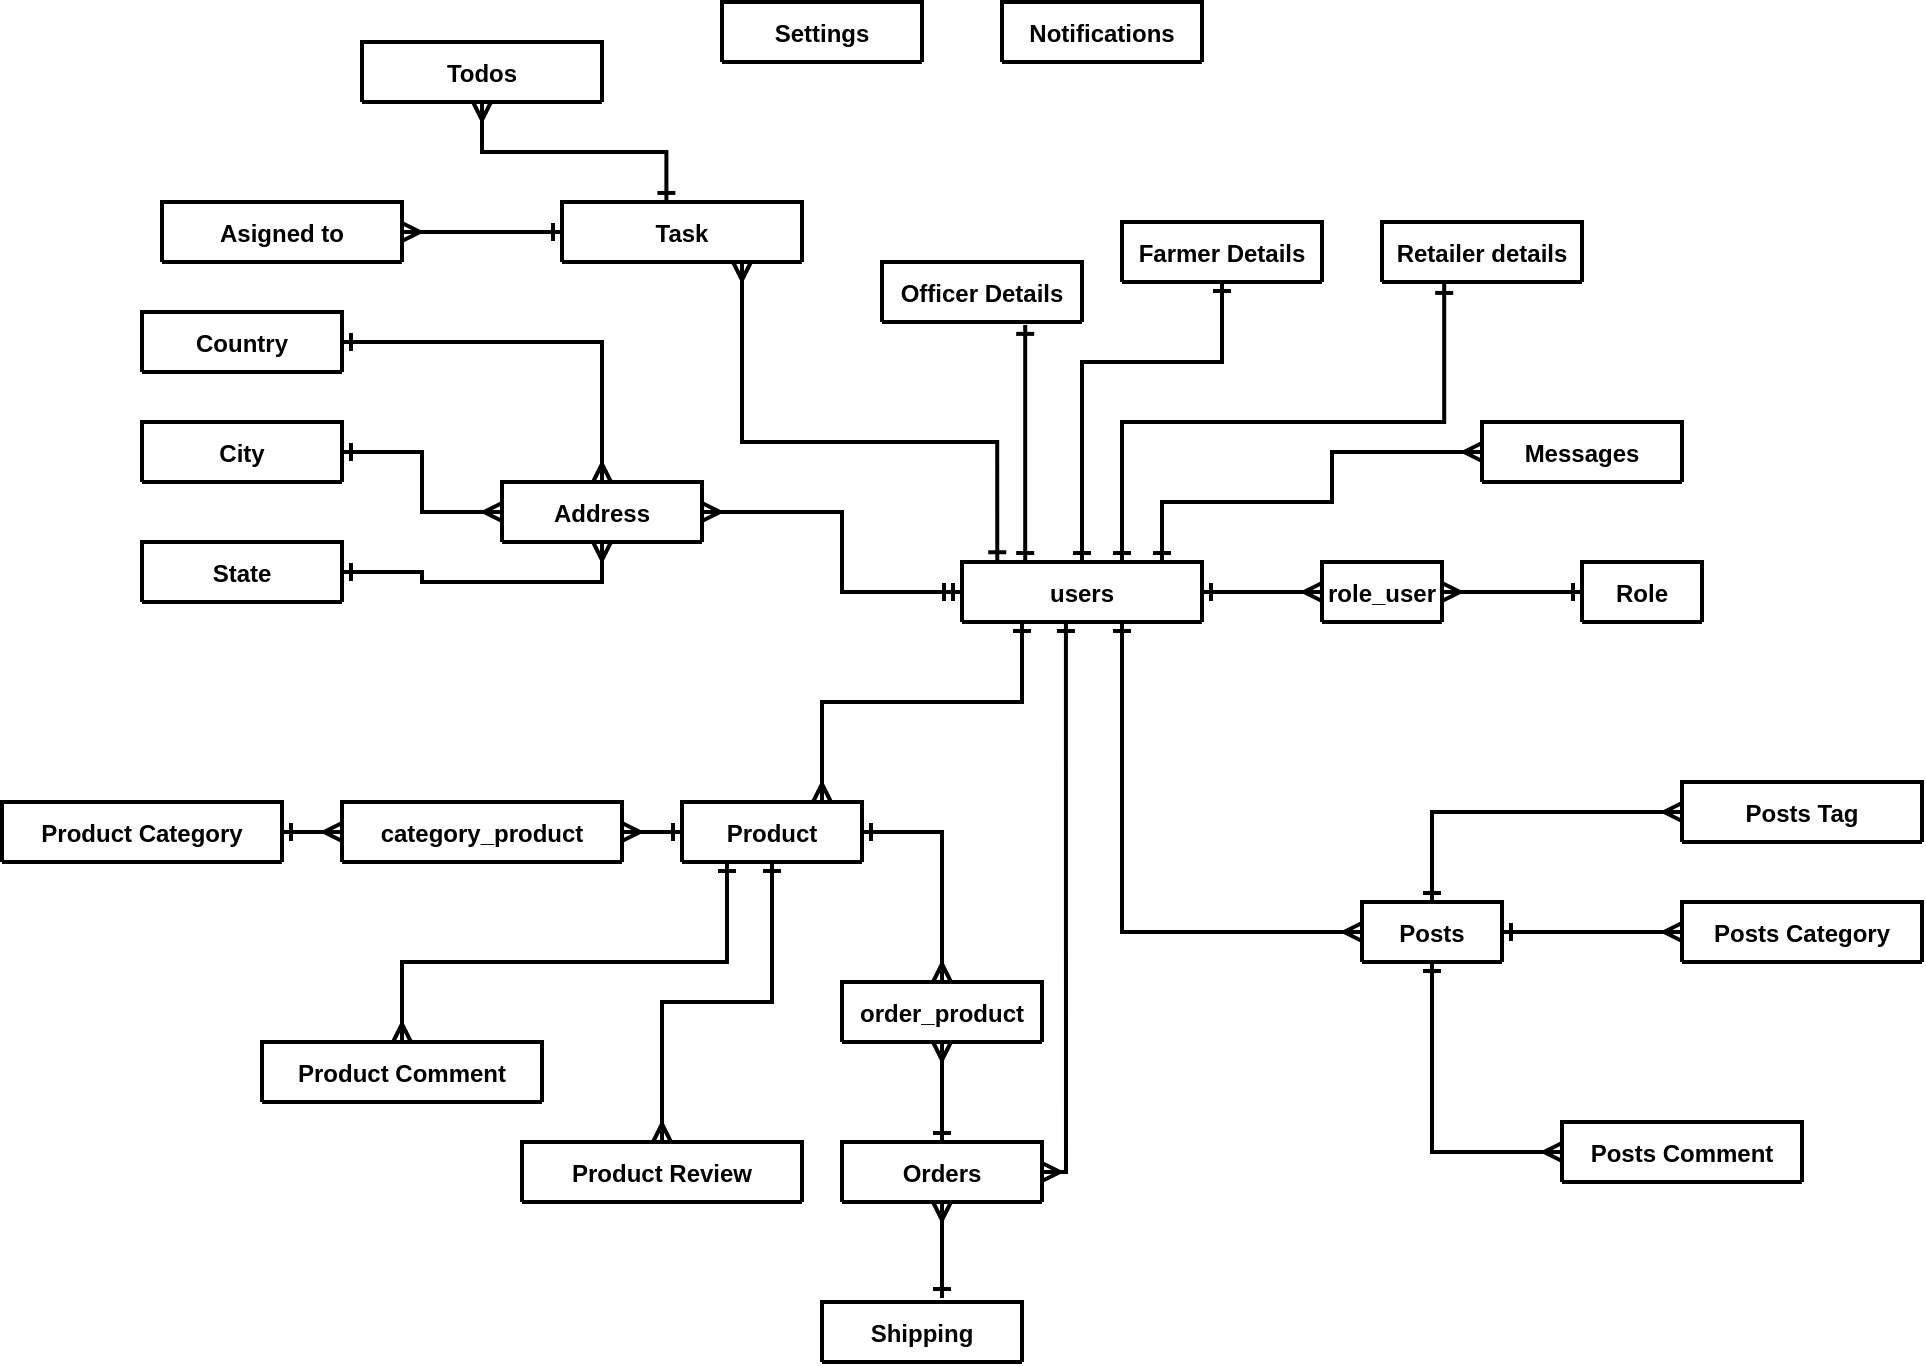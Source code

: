 <mxfile version="14.4.3" type="device"><diagram id="R2lEEEUBdFMjLlhIrx00" name="Page-1"><mxGraphModel dx="2067" dy="1820" grid="1" gridSize="10" guides="1" tooltips="1" connect="1" arrows="1" fold="1" page="1" pageScale="1" pageWidth="850" pageHeight="1100" math="0" shadow="0" extFonts="Permanent Marker^https://fonts.googleapis.com/css?family=Permanent+Marker"><root><mxCell id="0"/><mxCell id="1" parent="0"/><mxCell id="l_7HqpmULwip12lelatW-359" style="edgeStyle=orthogonalEdgeStyle;rounded=0;orthogonalLoop=1;jettySize=auto;html=1;startArrow=ERone;startFill=0;endArrow=ERmany;endFill=0;strokeWidth=2;" parent="1" source="LnEJVgSyvaEwalMpDT2I-1" target="l_7HqpmULwip12lelatW-53" edge="1"><mxGeometry relative="1" as="geometry"><mxPoint x="-42" y="-553" as="targetPoint"/><Array as="points"><mxPoint x="50" y="-600"/><mxPoint x="-50" y="-600"/></Array></mxGeometry></mxCell><mxCell id="l_7HqpmULwip12lelatW-383" style="edgeStyle=orthogonalEdgeStyle;rounded=0;orthogonalLoop=1;jettySize=auto;html=1;entryX=0;entryY=0.5;entryDx=0;entryDy=0;startArrow=ERone;startFill=0;endArrow=ERmany;endFill=0;strokeWidth=2;" parent="1" source="LnEJVgSyvaEwalMpDT2I-1" target="l_7HqpmULwip12lelatW-1" edge="1"><mxGeometry relative="1" as="geometry"><Array as="points"><mxPoint x="100" y="-485"/></Array></mxGeometry></mxCell><mxCell id="l_7HqpmULwip12lelatW-387" style="edgeStyle=orthogonalEdgeStyle;rounded=0;orthogonalLoop=1;jettySize=auto;html=1;entryX=0;entryY=0.5;entryDx=0;entryDy=0;startArrow=ERone;startFill=0;endArrow=ERmany;endFill=0;strokeWidth=2;" parent="1" source="LnEJVgSyvaEwalMpDT2I-1" target="l_7HqpmULwip12lelatW-313" edge="1"><mxGeometry relative="1" as="geometry"/></mxCell><mxCell id="l_7HqpmULwip12lelatW-389" style="edgeStyle=orthogonalEdgeStyle;rounded=0;orthogonalLoop=1;jettySize=auto;html=1;entryX=1;entryY=0.5;entryDx=0;entryDy=0;startArrow=ERmandOne;startFill=0;endArrow=ERmany;endFill=0;strokeWidth=2;" parent="1" source="LnEJVgSyvaEwalMpDT2I-1" target="l_7HqpmULwip12lelatW-222" edge="1"><mxGeometry relative="1" as="geometry"><Array as="points"><mxPoint x="-40" y="-655"/><mxPoint x="-40" y="-695"/></Array></mxGeometry></mxCell><mxCell id="l_7HqpmULwip12lelatW-390" style="edgeStyle=orthogonalEdgeStyle;rounded=0;orthogonalLoop=1;jettySize=auto;html=1;startArrow=ERone;startFill=0;endArrow=ERone;endFill=0;strokeWidth=2;entryX=0.716;entryY=1.048;entryDx=0;entryDy=0;entryPerimeter=0;" parent="1" source="LnEJVgSyvaEwalMpDT2I-1" target="l_7HqpmULwip12lelatW-170" edge="1"><mxGeometry relative="1" as="geometry"><mxPoint x="10" y="-770" as="targetPoint"/><Array as="points"><mxPoint x="52" y="-770"/></Array></mxGeometry></mxCell><mxCell id="l_7HqpmULwip12lelatW-391" style="edgeStyle=orthogonalEdgeStyle;rounded=0;orthogonalLoop=1;jettySize=auto;html=1;entryX=0.5;entryY=1;entryDx=0;entryDy=0;startArrow=ERone;startFill=0;endArrow=ERone;endFill=0;strokeWidth=2;" parent="1" source="LnEJVgSyvaEwalMpDT2I-1" target="l_7HqpmULwip12lelatW-144" edge="1"><mxGeometry relative="1" as="geometry"><Array as="points"><mxPoint x="80" y="-770"/><mxPoint x="150" y="-770"/></Array></mxGeometry></mxCell><mxCell id="l_7HqpmULwip12lelatW-392" style="edgeStyle=orthogonalEdgeStyle;rounded=0;orthogonalLoop=1;jettySize=auto;html=1;entryX=0.311;entryY=1.032;entryDx=0;entryDy=0;startArrow=ERone;startFill=0;endArrow=ERone;endFill=0;strokeWidth=2;entryPerimeter=0;" parent="1" source="LnEJVgSyvaEwalMpDT2I-1" target="l_7HqpmULwip12lelatW-157" edge="1"><mxGeometry relative="1" as="geometry"><Array as="points"><mxPoint x="100" y="-740"/><mxPoint x="261" y="-740"/></Array></mxGeometry></mxCell><mxCell id="l_7HqpmULwip12lelatW-393" style="edgeStyle=orthogonalEdgeStyle;rounded=0;orthogonalLoop=1;jettySize=auto;html=1;entryX=0;entryY=0.5;entryDx=0;entryDy=0;startArrow=ERone;startFill=0;endArrow=ERmany;endFill=0;strokeWidth=2;" parent="1" source="LnEJVgSyvaEwalMpDT2I-1" target="l_7HqpmULwip12lelatW-118" edge="1"><mxGeometry relative="1" as="geometry"><Array as="points"><mxPoint x="120" y="-700"/><mxPoint x="205" y="-700"/><mxPoint x="205" y="-725"/></Array></mxGeometry></mxCell><mxCell id="LnEJVgSyvaEwalMpDT2I-1" value="users" style="shape=table;startSize=30;container=1;collapsible=1;childLayout=tableLayout;fixedRows=1;rowLines=0;fontStyle=1;align=center;resizeLast=1;strokeWidth=2;" parent="1" vertex="1" collapsed="1"><mxGeometry x="20" y="-670" width="120" height="30" as="geometry"><mxRectangle x="335" y="-600" width="180" height="340" as="alternateBounds"/></mxGeometry></mxCell><mxCell id="LnEJVgSyvaEwalMpDT2I-2" value="" style="shape=partialRectangle;collapsible=0;dropTarget=0;pointerEvents=0;fillColor=none;top=0;left=0;bottom=1;right=0;points=[[0,0.5],[1,0.5]];portConstraint=eastwest;" parent="LnEJVgSyvaEwalMpDT2I-1" vertex="1"><mxGeometry y="30" width="180" height="30" as="geometry"/></mxCell><mxCell id="LnEJVgSyvaEwalMpDT2I-3" value="PK" style="shape=partialRectangle;connectable=0;fillColor=none;top=0;left=0;bottom=0;right=0;fontStyle=1;overflow=hidden;" parent="LnEJVgSyvaEwalMpDT2I-2" vertex="1"><mxGeometry width="30" height="30" as="geometry"/></mxCell><mxCell id="LnEJVgSyvaEwalMpDT2I-4" value="id" style="shape=partialRectangle;connectable=0;fillColor=none;top=0;left=0;bottom=0;right=0;align=left;spacingLeft=6;fontStyle=5;overflow=hidden;" parent="LnEJVgSyvaEwalMpDT2I-2" vertex="1"><mxGeometry x="30" width="150" height="30" as="geometry"/></mxCell><mxCell id="LnEJVgSyvaEwalMpDT2I-5" value="" style="shape=partialRectangle;collapsible=0;dropTarget=0;pointerEvents=0;fillColor=none;top=0;left=0;bottom=0;right=0;points=[[0,0.5],[1,0.5]];portConstraint=eastwest;" parent="LnEJVgSyvaEwalMpDT2I-1" vertex="1"><mxGeometry y="60" width="180" height="30" as="geometry"/></mxCell><mxCell id="LnEJVgSyvaEwalMpDT2I-6" value="" style="shape=partialRectangle;connectable=0;fillColor=none;top=0;left=0;bottom=0;right=0;editable=1;overflow=hidden;" parent="LnEJVgSyvaEwalMpDT2I-5" vertex="1"><mxGeometry width="30" height="30" as="geometry"/></mxCell><mxCell id="LnEJVgSyvaEwalMpDT2I-7" value="first_name" style="shape=partialRectangle;connectable=0;fillColor=none;top=0;left=0;bottom=0;right=0;align=left;spacingLeft=6;overflow=hidden;" parent="LnEJVgSyvaEwalMpDT2I-5" vertex="1"><mxGeometry x="30" width="150" height="30" as="geometry"/></mxCell><mxCell id="LnEJVgSyvaEwalMpDT2I-8" value="" style="shape=partialRectangle;collapsible=0;dropTarget=0;pointerEvents=0;fillColor=none;top=0;left=0;bottom=0;right=0;points=[[0,0.5],[1,0.5]];portConstraint=eastwest;" parent="LnEJVgSyvaEwalMpDT2I-1" vertex="1"><mxGeometry y="90" width="180" height="30" as="geometry"/></mxCell><mxCell id="LnEJVgSyvaEwalMpDT2I-9" value="" style="shape=partialRectangle;connectable=0;fillColor=none;top=0;left=0;bottom=0;right=0;editable=1;overflow=hidden;" parent="LnEJVgSyvaEwalMpDT2I-8" vertex="1"><mxGeometry width="30" height="30" as="geometry"/></mxCell><mxCell id="LnEJVgSyvaEwalMpDT2I-10" value="last_name" style="shape=partialRectangle;connectable=0;fillColor=none;top=0;left=0;bottom=0;right=0;align=left;spacingLeft=6;overflow=hidden;" parent="LnEJVgSyvaEwalMpDT2I-8" vertex="1"><mxGeometry x="30" width="150" height="30" as="geometry"/></mxCell><mxCell id="LnEJVgSyvaEwalMpDT2I-11" value="" style="shape=partialRectangle;collapsible=0;dropTarget=0;pointerEvents=0;fillColor=none;top=0;left=0;bottom=0;right=0;points=[[0,0.5],[1,0.5]];portConstraint=eastwest;" parent="LnEJVgSyvaEwalMpDT2I-1" vertex="1"><mxGeometry y="120" width="180" height="30" as="geometry"/></mxCell><mxCell id="LnEJVgSyvaEwalMpDT2I-12" value="" style="shape=partialRectangle;connectable=0;fillColor=none;top=0;left=0;bottom=0;right=0;editable=1;overflow=hidden;" parent="LnEJVgSyvaEwalMpDT2I-11" vertex="1"><mxGeometry width="30" height="30" as="geometry"/></mxCell><mxCell id="LnEJVgSyvaEwalMpDT2I-13" value="email" style="shape=partialRectangle;connectable=0;fillColor=none;top=0;left=0;bottom=0;right=0;align=left;spacingLeft=6;overflow=hidden;" parent="LnEJVgSyvaEwalMpDT2I-11" vertex="1"><mxGeometry x="30" width="150" height="30" as="geometry"/></mxCell><mxCell id="LnEJVgSyvaEwalMpDT2I-30" value="" style="shape=partialRectangle;collapsible=0;dropTarget=0;pointerEvents=0;fillColor=none;top=0;left=0;bottom=0;right=0;points=[[0,0.5],[1,0.5]];portConstraint=eastwest;" parent="LnEJVgSyvaEwalMpDT2I-1" vertex="1"><mxGeometry y="150" width="180" height="30" as="geometry"/></mxCell><mxCell id="LnEJVgSyvaEwalMpDT2I-31" value="" style="shape=partialRectangle;connectable=0;fillColor=none;top=0;left=0;bottom=0;right=0;editable=1;overflow=hidden;" parent="LnEJVgSyvaEwalMpDT2I-30" vertex="1"><mxGeometry width="30" height="30" as="geometry"/></mxCell><mxCell id="LnEJVgSyvaEwalMpDT2I-32" value="username" style="shape=partialRectangle;connectable=0;fillColor=none;top=0;left=0;bottom=0;right=0;align=left;spacingLeft=6;overflow=hidden;" parent="LnEJVgSyvaEwalMpDT2I-30" vertex="1"><mxGeometry x="30" width="150" height="30" as="geometry"/></mxCell><mxCell id="LnEJVgSyvaEwalMpDT2I-33" value="" style="shape=partialRectangle;collapsible=0;dropTarget=0;pointerEvents=0;fillColor=none;top=0;left=0;bottom=0;right=0;points=[[0,0.5],[1,0.5]];portConstraint=eastwest;" parent="LnEJVgSyvaEwalMpDT2I-1" vertex="1"><mxGeometry y="180" width="180" height="30" as="geometry"/></mxCell><mxCell id="LnEJVgSyvaEwalMpDT2I-34" value="" style="shape=partialRectangle;connectable=0;fillColor=none;top=0;left=0;bottom=0;right=0;editable=1;overflow=hidden;" parent="LnEJVgSyvaEwalMpDT2I-33" vertex="1"><mxGeometry width="30" height="30" as="geometry"/></mxCell><mxCell id="LnEJVgSyvaEwalMpDT2I-35" value="email_verified_at" style="shape=partialRectangle;connectable=0;fillColor=none;top=0;left=0;bottom=0;right=0;align=left;spacingLeft=6;overflow=hidden;" parent="LnEJVgSyvaEwalMpDT2I-33" vertex="1"><mxGeometry x="30" width="150" height="30" as="geometry"/></mxCell><mxCell id="LnEJVgSyvaEwalMpDT2I-36" value="" style="shape=partialRectangle;collapsible=0;dropTarget=0;pointerEvents=0;fillColor=none;top=0;left=0;bottom=0;right=0;points=[[0,0.5],[1,0.5]];portConstraint=eastwest;" parent="LnEJVgSyvaEwalMpDT2I-1" vertex="1"><mxGeometry y="210" width="180" height="30" as="geometry"/></mxCell><mxCell id="LnEJVgSyvaEwalMpDT2I-37" value="" style="shape=partialRectangle;connectable=0;fillColor=none;top=0;left=0;bottom=0;right=0;editable=1;overflow=hidden;" parent="LnEJVgSyvaEwalMpDT2I-36" vertex="1"><mxGeometry width="30" height="30" as="geometry"/></mxCell><mxCell id="LnEJVgSyvaEwalMpDT2I-38" value="password" style="shape=partialRectangle;connectable=0;fillColor=none;top=0;left=0;bottom=0;right=0;align=left;spacingLeft=6;overflow=hidden;" parent="LnEJVgSyvaEwalMpDT2I-36" vertex="1"><mxGeometry x="30" width="150" height="30" as="geometry"/></mxCell><mxCell id="LnEJVgSyvaEwalMpDT2I-39" value="" style="shape=partialRectangle;collapsible=0;dropTarget=0;pointerEvents=0;fillColor=none;top=0;left=0;bottom=0;right=0;points=[[0,0.5],[1,0.5]];portConstraint=eastwest;" parent="LnEJVgSyvaEwalMpDT2I-1" vertex="1"><mxGeometry y="240" width="180" height="30" as="geometry"/></mxCell><mxCell id="LnEJVgSyvaEwalMpDT2I-40" value="" style="shape=partialRectangle;connectable=0;fillColor=none;top=0;left=0;bottom=0;right=0;editable=1;overflow=hidden;" parent="LnEJVgSyvaEwalMpDT2I-39" vertex="1"><mxGeometry width="30" height="30" as="geometry"/></mxCell><mxCell id="LnEJVgSyvaEwalMpDT2I-41" value="avatar" style="shape=partialRectangle;connectable=0;fillColor=none;top=0;left=0;bottom=0;right=0;align=left;spacingLeft=6;overflow=hidden;" parent="LnEJVgSyvaEwalMpDT2I-39" vertex="1"><mxGeometry x="30" width="150" height="30" as="geometry"/></mxCell><mxCell id="LnEJVgSyvaEwalMpDT2I-42" value="" style="shape=partialRectangle;collapsible=0;dropTarget=0;pointerEvents=0;fillColor=none;top=0;left=0;bottom=0;right=0;points=[[0,0.5],[1,0.5]];portConstraint=eastwest;" parent="LnEJVgSyvaEwalMpDT2I-1" vertex="1"><mxGeometry y="270" width="180" height="30" as="geometry"/></mxCell><mxCell id="LnEJVgSyvaEwalMpDT2I-43" value="" style="shape=partialRectangle;connectable=0;fillColor=none;top=0;left=0;bottom=0;right=0;editable=1;overflow=hidden;" parent="LnEJVgSyvaEwalMpDT2I-42" vertex="1"><mxGeometry width="30" height="30" as="geometry"/></mxCell><mxCell id="LnEJVgSyvaEwalMpDT2I-44" value="social_id" style="shape=partialRectangle;connectable=0;fillColor=none;top=0;left=0;bottom=0;right=0;align=left;spacingLeft=6;overflow=hidden;" parent="LnEJVgSyvaEwalMpDT2I-42" vertex="1"><mxGeometry x="30" width="150" height="30" as="geometry"/></mxCell><mxCell id="LnEJVgSyvaEwalMpDT2I-45" value="" style="shape=partialRectangle;collapsible=0;dropTarget=0;pointerEvents=0;fillColor=none;top=0;left=0;bottom=0;right=0;points=[[0,0.5],[1,0.5]];portConstraint=eastwest;" parent="LnEJVgSyvaEwalMpDT2I-1" vertex="1"><mxGeometry y="300" width="180" height="30" as="geometry"/></mxCell><mxCell id="LnEJVgSyvaEwalMpDT2I-46" value="" style="shape=partialRectangle;connectable=0;fillColor=none;top=0;left=0;bottom=0;right=0;editable=1;overflow=hidden;" parent="LnEJVgSyvaEwalMpDT2I-45" vertex="1"><mxGeometry width="30" height="30" as="geometry"/></mxCell><mxCell id="LnEJVgSyvaEwalMpDT2I-47" value="social_provider" style="shape=partialRectangle;connectable=0;fillColor=none;top=0;left=0;bottom=0;right=0;align=left;spacingLeft=6;overflow=hidden;" parent="LnEJVgSyvaEwalMpDT2I-45" vertex="1"><mxGeometry x="30" width="150" height="30" as="geometry"/></mxCell><mxCell id="l_7HqpmULwip12lelatW-388" style="edgeStyle=orthogonalEdgeStyle;rounded=0;orthogonalLoop=1;jettySize=auto;html=1;entryX=1;entryY=0.5;entryDx=0;entryDy=0;startArrow=ERone;startFill=0;endArrow=ERmany;endFill=0;strokeWidth=2;" parent="1" source="LnEJVgSyvaEwalMpDT2I-51" target="l_7HqpmULwip12lelatW-313" edge="1"><mxGeometry relative="1" as="geometry"/></mxCell><mxCell id="LnEJVgSyvaEwalMpDT2I-51" value="Role" style="shape=table;startSize=30;container=1;collapsible=1;childLayout=tableLayout;fixedRows=1;rowLines=0;fontStyle=1;align=center;resizeLast=1;strokeWidth=2;" parent="1" vertex="1" collapsed="1"><mxGeometry x="330" y="-670" width="60" height="30" as="geometry"><mxRectangle x="560" y="-600" width="180" height="160" as="alternateBounds"/></mxGeometry></mxCell><mxCell id="LnEJVgSyvaEwalMpDT2I-52" value="" style="shape=partialRectangle;collapsible=0;dropTarget=0;pointerEvents=0;fillColor=none;top=0;left=0;bottom=1;right=0;points=[[0,0.5],[1,0.5]];portConstraint=eastwest;" parent="LnEJVgSyvaEwalMpDT2I-51" vertex="1"><mxGeometry y="30" width="180" height="30" as="geometry"/></mxCell><mxCell id="LnEJVgSyvaEwalMpDT2I-53" value="PK" style="shape=partialRectangle;connectable=0;fillColor=none;top=0;left=0;bottom=0;right=0;fontStyle=1;overflow=hidden;" parent="LnEJVgSyvaEwalMpDT2I-52" vertex="1"><mxGeometry width="30" height="30" as="geometry"/></mxCell><mxCell id="LnEJVgSyvaEwalMpDT2I-54" value="id" style="shape=partialRectangle;connectable=0;fillColor=none;top=0;left=0;bottom=0;right=0;align=left;spacingLeft=6;fontStyle=5;overflow=hidden;" parent="LnEJVgSyvaEwalMpDT2I-52" vertex="1"><mxGeometry x="30" width="150" height="30" as="geometry"/></mxCell><mxCell id="LnEJVgSyvaEwalMpDT2I-55" value="" style="shape=partialRectangle;collapsible=0;dropTarget=0;pointerEvents=0;fillColor=none;top=0;left=0;bottom=0;right=0;points=[[0,0.5],[1,0.5]];portConstraint=eastwest;" parent="LnEJVgSyvaEwalMpDT2I-51" vertex="1"><mxGeometry y="60" width="180" height="30" as="geometry"/></mxCell><mxCell id="LnEJVgSyvaEwalMpDT2I-56" value="" style="shape=partialRectangle;connectable=0;fillColor=none;top=0;left=0;bottom=0;right=0;editable=1;overflow=hidden;" parent="LnEJVgSyvaEwalMpDT2I-55" vertex="1"><mxGeometry width="30" height="30" as="geometry"/></mxCell><mxCell id="LnEJVgSyvaEwalMpDT2I-57" value="Row 1" style="shape=partialRectangle;connectable=0;fillColor=none;top=0;left=0;bottom=0;right=0;align=left;spacingLeft=6;overflow=hidden;" parent="LnEJVgSyvaEwalMpDT2I-55" vertex="1"><mxGeometry x="30" width="150" height="30" as="geometry"/></mxCell><mxCell id="LnEJVgSyvaEwalMpDT2I-58" value="" style="shape=partialRectangle;collapsible=0;dropTarget=0;pointerEvents=0;fillColor=none;top=0;left=0;bottom=0;right=0;points=[[0,0.5],[1,0.5]];portConstraint=eastwest;" parent="LnEJVgSyvaEwalMpDT2I-51" vertex="1"><mxGeometry y="90" width="180" height="30" as="geometry"/></mxCell><mxCell id="LnEJVgSyvaEwalMpDT2I-59" value="" style="shape=partialRectangle;connectable=0;fillColor=none;top=0;left=0;bottom=0;right=0;editable=1;overflow=hidden;" parent="LnEJVgSyvaEwalMpDT2I-58" vertex="1"><mxGeometry width="30" height="30" as="geometry"/></mxCell><mxCell id="LnEJVgSyvaEwalMpDT2I-60" value="Row 2" style="shape=partialRectangle;connectable=0;fillColor=none;top=0;left=0;bottom=0;right=0;align=left;spacingLeft=6;overflow=hidden;" parent="LnEJVgSyvaEwalMpDT2I-58" vertex="1"><mxGeometry x="30" width="150" height="30" as="geometry"/></mxCell><mxCell id="LnEJVgSyvaEwalMpDT2I-61" value="" style="shape=partialRectangle;collapsible=0;dropTarget=0;pointerEvents=0;fillColor=none;top=0;left=0;bottom=0;right=0;points=[[0,0.5],[1,0.5]];portConstraint=eastwest;" parent="LnEJVgSyvaEwalMpDT2I-51" vertex="1"><mxGeometry y="120" width="180" height="30" as="geometry"/></mxCell><mxCell id="LnEJVgSyvaEwalMpDT2I-62" value="" style="shape=partialRectangle;connectable=0;fillColor=none;top=0;left=0;bottom=0;right=0;editable=1;overflow=hidden;" parent="LnEJVgSyvaEwalMpDT2I-61" vertex="1"><mxGeometry width="30" height="30" as="geometry"/></mxCell><mxCell id="LnEJVgSyvaEwalMpDT2I-63" value="Row 3" style="shape=partialRectangle;connectable=0;fillColor=none;top=0;left=0;bottom=0;right=0;align=left;spacingLeft=6;overflow=hidden;" parent="LnEJVgSyvaEwalMpDT2I-61" vertex="1"><mxGeometry x="30" width="150" height="30" as="geometry"/></mxCell><mxCell id="l_7HqpmULwip12lelatW-384" style="edgeStyle=orthogonalEdgeStyle;rounded=0;orthogonalLoop=1;jettySize=auto;html=1;entryX=0;entryY=0.5;entryDx=0;entryDy=0;startArrow=ERone;startFill=0;endArrow=ERmany;endFill=0;strokeWidth=2;" parent="1" source="l_7HqpmULwip12lelatW-1" target="l_7HqpmULwip12lelatW-14" edge="1"><mxGeometry relative="1" as="geometry"/></mxCell><mxCell id="l_7HqpmULwip12lelatW-385" style="edgeStyle=orthogonalEdgeStyle;rounded=0;orthogonalLoop=1;jettySize=auto;html=1;entryX=0;entryY=0.5;entryDx=0;entryDy=0;startArrow=ERone;startFill=0;endArrow=ERmany;endFill=0;strokeWidth=2;" parent="1" source="l_7HqpmULwip12lelatW-1" target="l_7HqpmULwip12lelatW-27" edge="1"><mxGeometry relative="1" as="geometry"><Array as="points"><mxPoint x="255" y="-545"/></Array></mxGeometry></mxCell><mxCell id="l_7HqpmULwip12lelatW-386" style="edgeStyle=orthogonalEdgeStyle;rounded=0;orthogonalLoop=1;jettySize=auto;html=1;entryX=0;entryY=0.5;entryDx=0;entryDy=0;startArrow=ERone;startFill=0;endArrow=ERmany;endFill=0;strokeWidth=2;" parent="1" source="l_7HqpmULwip12lelatW-1" target="l_7HqpmULwip12lelatW-40" edge="1"><mxGeometry relative="1" as="geometry"><Array as="points"><mxPoint x="255" y="-375"/></Array></mxGeometry></mxCell><mxCell id="l_7HqpmULwip12lelatW-1" value="Posts" style="shape=table;startSize=30;container=1;collapsible=1;childLayout=tableLayout;fixedRows=1;rowLines=0;fontStyle=1;align=center;resizeLast=1;strokeWidth=2;" parent="1" vertex="1" collapsed="1"><mxGeometry x="220" y="-500" width="70" height="30" as="geometry"><mxRectangle x="650" y="-80" width="180" height="160" as="alternateBounds"/></mxGeometry></mxCell><mxCell id="l_7HqpmULwip12lelatW-2" value="" style="shape=partialRectangle;collapsible=0;dropTarget=0;pointerEvents=0;fillColor=none;top=0;left=0;bottom=1;right=0;points=[[0,0.5],[1,0.5]];portConstraint=eastwest;" parent="l_7HqpmULwip12lelatW-1" vertex="1"><mxGeometry y="30" width="180" height="30" as="geometry"/></mxCell><mxCell id="l_7HqpmULwip12lelatW-3" value="PK" style="shape=partialRectangle;connectable=0;fillColor=none;top=0;left=0;bottom=0;right=0;fontStyle=1;overflow=hidden;" parent="l_7HqpmULwip12lelatW-2" vertex="1"><mxGeometry width="30" height="30" as="geometry"/></mxCell><mxCell id="l_7HqpmULwip12lelatW-4" value="id" style="shape=partialRectangle;connectable=0;fillColor=none;top=0;left=0;bottom=0;right=0;align=left;spacingLeft=6;fontStyle=5;overflow=hidden;" parent="l_7HqpmULwip12lelatW-2" vertex="1"><mxGeometry x="30" width="150" height="30" as="geometry"/></mxCell><mxCell id="l_7HqpmULwip12lelatW-5" value="" style="shape=partialRectangle;collapsible=0;dropTarget=0;pointerEvents=0;fillColor=none;top=0;left=0;bottom=0;right=0;points=[[0,0.5],[1,0.5]];portConstraint=eastwest;" parent="l_7HqpmULwip12lelatW-1" vertex="1"><mxGeometry y="60" width="180" height="30" as="geometry"/></mxCell><mxCell id="l_7HqpmULwip12lelatW-6" value="" style="shape=partialRectangle;connectable=0;fillColor=none;top=0;left=0;bottom=0;right=0;editable=1;overflow=hidden;" parent="l_7HqpmULwip12lelatW-5" vertex="1"><mxGeometry width="30" height="30" as="geometry"/></mxCell><mxCell id="l_7HqpmULwip12lelatW-7" value="Row 1" style="shape=partialRectangle;connectable=0;fillColor=none;top=0;left=0;bottom=0;right=0;align=left;spacingLeft=6;overflow=hidden;" parent="l_7HqpmULwip12lelatW-5" vertex="1"><mxGeometry x="30" width="150" height="30" as="geometry"/></mxCell><mxCell id="l_7HqpmULwip12lelatW-8" value="" style="shape=partialRectangle;collapsible=0;dropTarget=0;pointerEvents=0;fillColor=none;top=0;left=0;bottom=0;right=0;points=[[0,0.5],[1,0.5]];portConstraint=eastwest;" parent="l_7HqpmULwip12lelatW-1" vertex="1"><mxGeometry y="90" width="180" height="30" as="geometry"/></mxCell><mxCell id="l_7HqpmULwip12lelatW-9" value="" style="shape=partialRectangle;connectable=0;fillColor=none;top=0;left=0;bottom=0;right=0;editable=1;overflow=hidden;" parent="l_7HqpmULwip12lelatW-8" vertex="1"><mxGeometry width="30" height="30" as="geometry"/></mxCell><mxCell id="l_7HqpmULwip12lelatW-10" value="Row 2" style="shape=partialRectangle;connectable=0;fillColor=none;top=0;left=0;bottom=0;right=0;align=left;spacingLeft=6;overflow=hidden;" parent="l_7HqpmULwip12lelatW-8" vertex="1"><mxGeometry x="30" width="150" height="30" as="geometry"/></mxCell><mxCell id="l_7HqpmULwip12lelatW-11" value="" style="shape=partialRectangle;collapsible=0;dropTarget=0;pointerEvents=0;fillColor=none;top=0;left=0;bottom=0;right=0;points=[[0,0.5],[1,0.5]];portConstraint=eastwest;" parent="l_7HqpmULwip12lelatW-1" vertex="1"><mxGeometry y="120" width="180" height="30" as="geometry"/></mxCell><mxCell id="l_7HqpmULwip12lelatW-12" value="" style="shape=partialRectangle;connectable=0;fillColor=none;top=0;left=0;bottom=0;right=0;editable=1;overflow=hidden;" parent="l_7HqpmULwip12lelatW-11" vertex="1"><mxGeometry width="30" height="30" as="geometry"/></mxCell><mxCell id="l_7HqpmULwip12lelatW-13" value="Row 3" style="shape=partialRectangle;connectable=0;fillColor=none;top=0;left=0;bottom=0;right=0;align=left;spacingLeft=6;overflow=hidden;" parent="l_7HqpmULwip12lelatW-11" vertex="1"><mxGeometry x="30" width="150" height="30" as="geometry"/></mxCell><mxCell id="l_7HqpmULwip12lelatW-14" value="Posts Category" style="shape=table;startSize=30;container=1;collapsible=1;childLayout=tableLayout;fixedRows=1;rowLines=0;fontStyle=1;align=center;resizeLast=1;strokeWidth=2;" parent="1" vertex="1" collapsed="1"><mxGeometry x="380" y="-500" width="120" height="30" as="geometry"><mxRectangle x="690" y="-600" width="180" height="160" as="alternateBounds"/></mxGeometry></mxCell><mxCell id="l_7HqpmULwip12lelatW-15" value="" style="shape=partialRectangle;collapsible=0;dropTarget=0;pointerEvents=0;fillColor=none;top=0;left=0;bottom=1;right=0;points=[[0,0.5],[1,0.5]];portConstraint=eastwest;" parent="l_7HqpmULwip12lelatW-14" vertex="1"><mxGeometry y="30" width="180" height="30" as="geometry"/></mxCell><mxCell id="l_7HqpmULwip12lelatW-16" value="PK" style="shape=partialRectangle;connectable=0;fillColor=none;top=0;left=0;bottom=0;right=0;fontStyle=1;overflow=hidden;" parent="l_7HqpmULwip12lelatW-15" vertex="1"><mxGeometry width="30" height="30" as="geometry"/></mxCell><mxCell id="l_7HqpmULwip12lelatW-17" value="id" style="shape=partialRectangle;connectable=0;fillColor=none;top=0;left=0;bottom=0;right=0;align=left;spacingLeft=6;fontStyle=5;overflow=hidden;" parent="l_7HqpmULwip12lelatW-15" vertex="1"><mxGeometry x="30" width="150" height="30" as="geometry"/></mxCell><mxCell id="l_7HqpmULwip12lelatW-18" value="" style="shape=partialRectangle;collapsible=0;dropTarget=0;pointerEvents=0;fillColor=none;top=0;left=0;bottom=0;right=0;points=[[0,0.5],[1,0.5]];portConstraint=eastwest;" parent="l_7HqpmULwip12lelatW-14" vertex="1"><mxGeometry y="60" width="180" height="30" as="geometry"/></mxCell><mxCell id="l_7HqpmULwip12lelatW-19" value="" style="shape=partialRectangle;connectable=0;fillColor=none;top=0;left=0;bottom=0;right=0;editable=1;overflow=hidden;" parent="l_7HqpmULwip12lelatW-18" vertex="1"><mxGeometry width="30" height="30" as="geometry"/></mxCell><mxCell id="l_7HqpmULwip12lelatW-20" value="Row 1" style="shape=partialRectangle;connectable=0;fillColor=none;top=0;left=0;bottom=0;right=0;align=left;spacingLeft=6;overflow=hidden;" parent="l_7HqpmULwip12lelatW-18" vertex="1"><mxGeometry x="30" width="150" height="30" as="geometry"/></mxCell><mxCell id="l_7HqpmULwip12lelatW-21" value="" style="shape=partialRectangle;collapsible=0;dropTarget=0;pointerEvents=0;fillColor=none;top=0;left=0;bottom=0;right=0;points=[[0,0.5],[1,0.5]];portConstraint=eastwest;" parent="l_7HqpmULwip12lelatW-14" vertex="1"><mxGeometry y="90" width="180" height="30" as="geometry"/></mxCell><mxCell id="l_7HqpmULwip12lelatW-22" value="" style="shape=partialRectangle;connectable=0;fillColor=none;top=0;left=0;bottom=0;right=0;editable=1;overflow=hidden;" parent="l_7HqpmULwip12lelatW-21" vertex="1"><mxGeometry width="30" height="30" as="geometry"/></mxCell><mxCell id="l_7HqpmULwip12lelatW-23" value="Row 2" style="shape=partialRectangle;connectable=0;fillColor=none;top=0;left=0;bottom=0;right=0;align=left;spacingLeft=6;overflow=hidden;" parent="l_7HqpmULwip12lelatW-21" vertex="1"><mxGeometry x="30" width="150" height="30" as="geometry"/></mxCell><mxCell id="l_7HqpmULwip12lelatW-24" value="" style="shape=partialRectangle;collapsible=0;dropTarget=0;pointerEvents=0;fillColor=none;top=0;left=0;bottom=0;right=0;points=[[0,0.5],[1,0.5]];portConstraint=eastwest;" parent="l_7HqpmULwip12lelatW-14" vertex="1"><mxGeometry y="120" width="180" height="30" as="geometry"/></mxCell><mxCell id="l_7HqpmULwip12lelatW-25" value="" style="shape=partialRectangle;connectable=0;fillColor=none;top=0;left=0;bottom=0;right=0;editable=1;overflow=hidden;" parent="l_7HqpmULwip12lelatW-24" vertex="1"><mxGeometry width="30" height="30" as="geometry"/></mxCell><mxCell id="l_7HqpmULwip12lelatW-26" value="Row 3" style="shape=partialRectangle;connectable=0;fillColor=none;top=0;left=0;bottom=0;right=0;align=left;spacingLeft=6;overflow=hidden;" parent="l_7HqpmULwip12lelatW-24" vertex="1"><mxGeometry x="30" width="150" height="30" as="geometry"/></mxCell><mxCell id="l_7HqpmULwip12lelatW-27" value="Posts Tag" style="shape=table;startSize=30;container=1;collapsible=1;childLayout=tableLayout;fixedRows=1;rowLines=0;fontStyle=1;align=center;resizeLast=1;strokeWidth=2;" parent="1" vertex="1" collapsed="1"><mxGeometry x="380" y="-560" width="120" height="30" as="geometry"><mxRectangle x="690" y="-600" width="180" height="160" as="alternateBounds"/></mxGeometry></mxCell><mxCell id="l_7HqpmULwip12lelatW-28" value="" style="shape=partialRectangle;collapsible=0;dropTarget=0;pointerEvents=0;fillColor=none;top=0;left=0;bottom=1;right=0;points=[[0,0.5],[1,0.5]];portConstraint=eastwest;" parent="l_7HqpmULwip12lelatW-27" vertex="1"><mxGeometry y="30" width="180" height="30" as="geometry"/></mxCell><mxCell id="l_7HqpmULwip12lelatW-29" value="PK" style="shape=partialRectangle;connectable=0;fillColor=none;top=0;left=0;bottom=0;right=0;fontStyle=1;overflow=hidden;" parent="l_7HqpmULwip12lelatW-28" vertex="1"><mxGeometry width="30" height="30" as="geometry"/></mxCell><mxCell id="l_7HqpmULwip12lelatW-30" value="id" style="shape=partialRectangle;connectable=0;fillColor=none;top=0;left=0;bottom=0;right=0;align=left;spacingLeft=6;fontStyle=5;overflow=hidden;" parent="l_7HqpmULwip12lelatW-28" vertex="1"><mxGeometry x="30" width="150" height="30" as="geometry"/></mxCell><mxCell id="l_7HqpmULwip12lelatW-31" value="" style="shape=partialRectangle;collapsible=0;dropTarget=0;pointerEvents=0;fillColor=none;top=0;left=0;bottom=0;right=0;points=[[0,0.5],[1,0.5]];portConstraint=eastwest;" parent="l_7HqpmULwip12lelatW-27" vertex="1"><mxGeometry y="60" width="180" height="30" as="geometry"/></mxCell><mxCell id="l_7HqpmULwip12lelatW-32" value="" style="shape=partialRectangle;connectable=0;fillColor=none;top=0;left=0;bottom=0;right=0;editable=1;overflow=hidden;" parent="l_7HqpmULwip12lelatW-31" vertex="1"><mxGeometry width="30" height="30" as="geometry"/></mxCell><mxCell id="l_7HqpmULwip12lelatW-33" value="Row 1" style="shape=partialRectangle;connectable=0;fillColor=none;top=0;left=0;bottom=0;right=0;align=left;spacingLeft=6;overflow=hidden;" parent="l_7HqpmULwip12lelatW-31" vertex="1"><mxGeometry x="30" width="150" height="30" as="geometry"/></mxCell><mxCell id="l_7HqpmULwip12lelatW-34" value="" style="shape=partialRectangle;collapsible=0;dropTarget=0;pointerEvents=0;fillColor=none;top=0;left=0;bottom=0;right=0;points=[[0,0.5],[1,0.5]];portConstraint=eastwest;" parent="l_7HqpmULwip12lelatW-27" vertex="1"><mxGeometry y="90" width="180" height="30" as="geometry"/></mxCell><mxCell id="l_7HqpmULwip12lelatW-35" value="" style="shape=partialRectangle;connectable=0;fillColor=none;top=0;left=0;bottom=0;right=0;editable=1;overflow=hidden;" parent="l_7HqpmULwip12lelatW-34" vertex="1"><mxGeometry width="30" height="30" as="geometry"/></mxCell><mxCell id="l_7HqpmULwip12lelatW-36" value="Row 2" style="shape=partialRectangle;connectable=0;fillColor=none;top=0;left=0;bottom=0;right=0;align=left;spacingLeft=6;overflow=hidden;" parent="l_7HqpmULwip12lelatW-34" vertex="1"><mxGeometry x="30" width="150" height="30" as="geometry"/></mxCell><mxCell id="l_7HqpmULwip12lelatW-37" value="" style="shape=partialRectangle;collapsible=0;dropTarget=0;pointerEvents=0;fillColor=none;top=0;left=0;bottom=0;right=0;points=[[0,0.5],[1,0.5]];portConstraint=eastwest;" parent="l_7HqpmULwip12lelatW-27" vertex="1"><mxGeometry y="120" width="180" height="30" as="geometry"/></mxCell><mxCell id="l_7HqpmULwip12lelatW-38" value="" style="shape=partialRectangle;connectable=0;fillColor=none;top=0;left=0;bottom=0;right=0;editable=1;overflow=hidden;" parent="l_7HqpmULwip12lelatW-37" vertex="1"><mxGeometry width="30" height="30" as="geometry"/></mxCell><mxCell id="l_7HqpmULwip12lelatW-39" value="Row 3" style="shape=partialRectangle;connectable=0;fillColor=none;top=0;left=0;bottom=0;right=0;align=left;spacingLeft=6;overflow=hidden;" parent="l_7HqpmULwip12lelatW-37" vertex="1"><mxGeometry x="30" width="150" height="30" as="geometry"/></mxCell><mxCell id="l_7HqpmULwip12lelatW-40" value="Posts Comment" style="shape=table;startSize=30;container=1;collapsible=1;childLayout=tableLayout;fixedRows=1;rowLines=0;fontStyle=1;align=center;resizeLast=1;strokeWidth=2;" parent="1" vertex="1" collapsed="1"><mxGeometry x="320" y="-390" width="120" height="30" as="geometry"><mxRectangle x="500" y="-360" width="180" height="160" as="alternateBounds"/></mxGeometry></mxCell><mxCell id="l_7HqpmULwip12lelatW-41" value="" style="shape=partialRectangle;collapsible=0;dropTarget=0;pointerEvents=0;fillColor=none;top=0;left=0;bottom=1;right=0;points=[[0,0.5],[1,0.5]];portConstraint=eastwest;" parent="l_7HqpmULwip12lelatW-40" vertex="1"><mxGeometry y="30" width="180" height="30" as="geometry"/></mxCell><mxCell id="l_7HqpmULwip12lelatW-42" value="PK" style="shape=partialRectangle;connectable=0;fillColor=none;top=0;left=0;bottom=0;right=0;fontStyle=1;overflow=hidden;" parent="l_7HqpmULwip12lelatW-41" vertex="1"><mxGeometry width="30" height="30" as="geometry"/></mxCell><mxCell id="l_7HqpmULwip12lelatW-43" value="id" style="shape=partialRectangle;connectable=0;fillColor=none;top=0;left=0;bottom=0;right=0;align=left;spacingLeft=6;fontStyle=5;overflow=hidden;" parent="l_7HqpmULwip12lelatW-41" vertex="1"><mxGeometry x="30" width="150" height="30" as="geometry"/></mxCell><mxCell id="l_7HqpmULwip12lelatW-44" value="" style="shape=partialRectangle;collapsible=0;dropTarget=0;pointerEvents=0;fillColor=none;top=0;left=0;bottom=0;right=0;points=[[0,0.5],[1,0.5]];portConstraint=eastwest;" parent="l_7HqpmULwip12lelatW-40" vertex="1"><mxGeometry y="60" width="180" height="30" as="geometry"/></mxCell><mxCell id="l_7HqpmULwip12lelatW-45" value="" style="shape=partialRectangle;connectable=0;fillColor=none;top=0;left=0;bottom=0;right=0;editable=1;overflow=hidden;" parent="l_7HqpmULwip12lelatW-44" vertex="1"><mxGeometry width="30" height="30" as="geometry"/></mxCell><mxCell id="l_7HqpmULwip12lelatW-46" value="Row 1" style="shape=partialRectangle;connectable=0;fillColor=none;top=0;left=0;bottom=0;right=0;align=left;spacingLeft=6;overflow=hidden;" parent="l_7HqpmULwip12lelatW-44" vertex="1"><mxGeometry x="30" width="150" height="30" as="geometry"/></mxCell><mxCell id="l_7HqpmULwip12lelatW-47" value="" style="shape=partialRectangle;collapsible=0;dropTarget=0;pointerEvents=0;fillColor=none;top=0;left=0;bottom=0;right=0;points=[[0,0.5],[1,0.5]];portConstraint=eastwest;" parent="l_7HqpmULwip12lelatW-40" vertex="1"><mxGeometry y="90" width="180" height="30" as="geometry"/></mxCell><mxCell id="l_7HqpmULwip12lelatW-48" value="" style="shape=partialRectangle;connectable=0;fillColor=none;top=0;left=0;bottom=0;right=0;editable=1;overflow=hidden;" parent="l_7HqpmULwip12lelatW-47" vertex="1"><mxGeometry width="30" height="30" as="geometry"/></mxCell><mxCell id="l_7HqpmULwip12lelatW-49" value="Row 2" style="shape=partialRectangle;connectable=0;fillColor=none;top=0;left=0;bottom=0;right=0;align=left;spacingLeft=6;overflow=hidden;" parent="l_7HqpmULwip12lelatW-47" vertex="1"><mxGeometry x="30" width="150" height="30" as="geometry"/></mxCell><mxCell id="l_7HqpmULwip12lelatW-50" value="" style="shape=partialRectangle;collapsible=0;dropTarget=0;pointerEvents=0;fillColor=none;top=0;left=0;bottom=0;right=0;points=[[0,0.5],[1,0.5]];portConstraint=eastwest;" parent="l_7HqpmULwip12lelatW-40" vertex="1"><mxGeometry y="120" width="180" height="30" as="geometry"/></mxCell><mxCell id="l_7HqpmULwip12lelatW-51" value="" style="shape=partialRectangle;connectable=0;fillColor=none;top=0;left=0;bottom=0;right=0;editable=1;overflow=hidden;" parent="l_7HqpmULwip12lelatW-50" vertex="1"><mxGeometry width="30" height="30" as="geometry"/></mxCell><mxCell id="l_7HqpmULwip12lelatW-52" value="Row 3" style="shape=partialRectangle;connectable=0;fillColor=none;top=0;left=0;bottom=0;right=0;align=left;spacingLeft=6;overflow=hidden;" parent="l_7HqpmULwip12lelatW-50" vertex="1"><mxGeometry x="30" width="150" height="30" as="geometry"/></mxCell><mxCell id="l_7HqpmULwip12lelatW-340" style="edgeStyle=orthogonalEdgeStyle;rounded=0;orthogonalLoop=1;jettySize=auto;html=1;entryX=1;entryY=0.5;entryDx=0;entryDy=0;endArrow=ERmany;endFill=0;startArrow=ERone;startFill=0;strokeWidth=2;" parent="1" source="l_7HqpmULwip12lelatW-53" target="l_7HqpmULwip12lelatW-327" edge="1"><mxGeometry relative="1" as="geometry"/></mxCell><mxCell id="l_7HqpmULwip12lelatW-357" style="edgeStyle=orthogonalEdgeStyle;rounded=0;orthogonalLoop=1;jettySize=auto;html=1;entryX=0.5;entryY=0;entryDx=0;entryDy=0;startArrow=ERone;startFill=0;endArrow=ERmany;endFill=0;exitX=1;exitY=0.5;exitDx=0;exitDy=0;strokeWidth=2;" parent="1" source="l_7HqpmULwip12lelatW-53" target="l_7HqpmULwip12lelatW-344" edge="1"><mxGeometry relative="1" as="geometry"><Array as="points"><mxPoint x="10" y="-535"/></Array></mxGeometry></mxCell><mxCell id="l_7HqpmULwip12lelatW-53" value="Product" style="shape=table;startSize=30;container=1;collapsible=1;childLayout=tableLayout;fixedRows=1;rowLines=0;fontStyle=1;align=center;resizeLast=1;strokeWidth=2;" parent="1" vertex="1" collapsed="1"><mxGeometry x="-120" y="-550" width="90" height="30" as="geometry"><mxRectangle x="690" y="-600" width="180" height="160" as="alternateBounds"/></mxGeometry></mxCell><mxCell id="l_7HqpmULwip12lelatW-54" value="" style="shape=partialRectangle;collapsible=0;dropTarget=0;pointerEvents=0;fillColor=none;top=0;left=0;bottom=1;right=0;points=[[0,0.5],[1,0.5]];portConstraint=eastwest;" parent="l_7HqpmULwip12lelatW-53" vertex="1"><mxGeometry y="30" width="180" height="30" as="geometry"/></mxCell><mxCell id="l_7HqpmULwip12lelatW-55" value="PK" style="shape=partialRectangle;connectable=0;fillColor=none;top=0;left=0;bottom=0;right=0;fontStyle=1;overflow=hidden;" parent="l_7HqpmULwip12lelatW-54" vertex="1"><mxGeometry width="30" height="30" as="geometry"/></mxCell><mxCell id="l_7HqpmULwip12lelatW-56" value="id" style="shape=partialRectangle;connectable=0;fillColor=none;top=0;left=0;bottom=0;right=0;align=left;spacingLeft=6;fontStyle=5;overflow=hidden;" parent="l_7HqpmULwip12lelatW-54" vertex="1"><mxGeometry x="30" width="150" height="30" as="geometry"/></mxCell><mxCell id="l_7HqpmULwip12lelatW-57" value="" style="shape=partialRectangle;collapsible=0;dropTarget=0;pointerEvents=0;fillColor=none;top=0;left=0;bottom=0;right=0;points=[[0,0.5],[1,0.5]];portConstraint=eastwest;" parent="l_7HqpmULwip12lelatW-53" vertex="1"><mxGeometry y="60" width="180" height="30" as="geometry"/></mxCell><mxCell id="l_7HqpmULwip12lelatW-58" value="" style="shape=partialRectangle;connectable=0;fillColor=none;top=0;left=0;bottom=0;right=0;editable=1;overflow=hidden;" parent="l_7HqpmULwip12lelatW-57" vertex="1"><mxGeometry width="30" height="30" as="geometry"/></mxCell><mxCell id="l_7HqpmULwip12lelatW-59" value="Row 1" style="shape=partialRectangle;connectable=0;fillColor=none;top=0;left=0;bottom=0;right=0;align=left;spacingLeft=6;overflow=hidden;" parent="l_7HqpmULwip12lelatW-57" vertex="1"><mxGeometry x="30" width="150" height="30" as="geometry"/></mxCell><mxCell id="l_7HqpmULwip12lelatW-60" value="" style="shape=partialRectangle;collapsible=0;dropTarget=0;pointerEvents=0;fillColor=none;top=0;left=0;bottom=0;right=0;points=[[0,0.5],[1,0.5]];portConstraint=eastwest;" parent="l_7HqpmULwip12lelatW-53" vertex="1"><mxGeometry y="90" width="180" height="30" as="geometry"/></mxCell><mxCell id="l_7HqpmULwip12lelatW-61" value="" style="shape=partialRectangle;connectable=0;fillColor=none;top=0;left=0;bottom=0;right=0;editable=1;overflow=hidden;" parent="l_7HqpmULwip12lelatW-60" vertex="1"><mxGeometry width="30" height="30" as="geometry"/></mxCell><mxCell id="l_7HqpmULwip12lelatW-62" value="Row 2" style="shape=partialRectangle;connectable=0;fillColor=none;top=0;left=0;bottom=0;right=0;align=left;spacingLeft=6;overflow=hidden;" parent="l_7HqpmULwip12lelatW-60" vertex="1"><mxGeometry x="30" width="150" height="30" as="geometry"/></mxCell><mxCell id="l_7HqpmULwip12lelatW-63" value="" style="shape=partialRectangle;collapsible=0;dropTarget=0;pointerEvents=0;fillColor=none;top=0;left=0;bottom=0;right=0;points=[[0,0.5],[1,0.5]];portConstraint=eastwest;" parent="l_7HqpmULwip12lelatW-53" vertex="1"><mxGeometry y="120" width="180" height="30" as="geometry"/></mxCell><mxCell id="l_7HqpmULwip12lelatW-64" value="" style="shape=partialRectangle;connectable=0;fillColor=none;top=0;left=0;bottom=0;right=0;editable=1;overflow=hidden;" parent="l_7HqpmULwip12lelatW-63" vertex="1"><mxGeometry width="30" height="30" as="geometry"/></mxCell><mxCell id="l_7HqpmULwip12lelatW-65" value="Row 3" style="shape=partialRectangle;connectable=0;fillColor=none;top=0;left=0;bottom=0;right=0;align=left;spacingLeft=6;overflow=hidden;" parent="l_7HqpmULwip12lelatW-63" vertex="1"><mxGeometry x="30" width="150" height="30" as="geometry"/></mxCell><mxCell id="l_7HqpmULwip12lelatW-341" style="edgeStyle=orthogonalEdgeStyle;rounded=0;orthogonalLoop=1;jettySize=auto;html=1;entryX=0;entryY=0.5;entryDx=0;entryDy=0;endArrow=ERmany;endFill=0;startArrow=ERone;startFill=0;strokeWidth=2;" parent="1" source="l_7HqpmULwip12lelatW-66" target="l_7HqpmULwip12lelatW-327" edge="1"><mxGeometry relative="1" as="geometry"/></mxCell><mxCell id="l_7HqpmULwip12lelatW-66" value="Product Category" style="shape=table;startSize=30;container=1;collapsible=1;childLayout=tableLayout;fixedRows=1;rowLines=0;fontStyle=1;align=center;resizeLast=1;strokeWidth=2;" parent="1" vertex="1" collapsed="1"><mxGeometry x="-460" y="-550" width="140" height="30" as="geometry"><mxRectangle x="690" y="-600" width="180" height="160" as="alternateBounds"/></mxGeometry></mxCell><mxCell id="l_7HqpmULwip12lelatW-67" value="" style="shape=partialRectangle;collapsible=0;dropTarget=0;pointerEvents=0;fillColor=none;top=0;left=0;bottom=1;right=0;points=[[0,0.5],[1,0.5]];portConstraint=eastwest;" parent="l_7HqpmULwip12lelatW-66" vertex="1"><mxGeometry y="30" width="180" height="30" as="geometry"/></mxCell><mxCell id="l_7HqpmULwip12lelatW-68" value="PK" style="shape=partialRectangle;connectable=0;fillColor=none;top=0;left=0;bottom=0;right=0;fontStyle=1;overflow=hidden;" parent="l_7HqpmULwip12lelatW-67" vertex="1"><mxGeometry width="30" height="30" as="geometry"/></mxCell><mxCell id="l_7HqpmULwip12lelatW-69" value="id" style="shape=partialRectangle;connectable=0;fillColor=none;top=0;left=0;bottom=0;right=0;align=left;spacingLeft=6;fontStyle=5;overflow=hidden;" parent="l_7HqpmULwip12lelatW-67" vertex="1"><mxGeometry x="30" width="150" height="30" as="geometry"/></mxCell><mxCell id="l_7HqpmULwip12lelatW-70" value="" style="shape=partialRectangle;collapsible=0;dropTarget=0;pointerEvents=0;fillColor=none;top=0;left=0;bottom=0;right=0;points=[[0,0.5],[1,0.5]];portConstraint=eastwest;" parent="l_7HqpmULwip12lelatW-66" vertex="1"><mxGeometry y="60" width="180" height="30" as="geometry"/></mxCell><mxCell id="l_7HqpmULwip12lelatW-71" value="" style="shape=partialRectangle;connectable=0;fillColor=none;top=0;left=0;bottom=0;right=0;editable=1;overflow=hidden;" parent="l_7HqpmULwip12lelatW-70" vertex="1"><mxGeometry width="30" height="30" as="geometry"/></mxCell><mxCell id="l_7HqpmULwip12lelatW-72" value="Row 1" style="shape=partialRectangle;connectable=0;fillColor=none;top=0;left=0;bottom=0;right=0;align=left;spacingLeft=6;overflow=hidden;" parent="l_7HqpmULwip12lelatW-70" vertex="1"><mxGeometry x="30" width="150" height="30" as="geometry"/></mxCell><mxCell id="l_7HqpmULwip12lelatW-73" value="" style="shape=partialRectangle;collapsible=0;dropTarget=0;pointerEvents=0;fillColor=none;top=0;left=0;bottom=0;right=0;points=[[0,0.5],[1,0.5]];portConstraint=eastwest;" parent="l_7HqpmULwip12lelatW-66" vertex="1"><mxGeometry y="90" width="180" height="30" as="geometry"/></mxCell><mxCell id="l_7HqpmULwip12lelatW-74" value="" style="shape=partialRectangle;connectable=0;fillColor=none;top=0;left=0;bottom=0;right=0;editable=1;overflow=hidden;" parent="l_7HqpmULwip12lelatW-73" vertex="1"><mxGeometry width="30" height="30" as="geometry"/></mxCell><mxCell id="l_7HqpmULwip12lelatW-75" value="Row 2" style="shape=partialRectangle;connectable=0;fillColor=none;top=0;left=0;bottom=0;right=0;align=left;spacingLeft=6;overflow=hidden;" parent="l_7HqpmULwip12lelatW-73" vertex="1"><mxGeometry x="30" width="150" height="30" as="geometry"/></mxCell><mxCell id="l_7HqpmULwip12lelatW-76" value="" style="shape=partialRectangle;collapsible=0;dropTarget=0;pointerEvents=0;fillColor=none;top=0;left=0;bottom=0;right=0;points=[[0,0.5],[1,0.5]];portConstraint=eastwest;" parent="l_7HqpmULwip12lelatW-66" vertex="1"><mxGeometry y="120" width="180" height="30" as="geometry"/></mxCell><mxCell id="l_7HqpmULwip12lelatW-77" value="" style="shape=partialRectangle;connectable=0;fillColor=none;top=0;left=0;bottom=0;right=0;editable=1;overflow=hidden;" parent="l_7HqpmULwip12lelatW-76" vertex="1"><mxGeometry width="30" height="30" as="geometry"/></mxCell><mxCell id="l_7HqpmULwip12lelatW-78" value="Row 3" style="shape=partialRectangle;connectable=0;fillColor=none;top=0;left=0;bottom=0;right=0;align=left;spacingLeft=6;overflow=hidden;" parent="l_7HqpmULwip12lelatW-76" vertex="1"><mxGeometry x="30" width="150" height="30" as="geometry"/></mxCell><mxCell id="l_7HqpmULwip12lelatW-358" style="edgeStyle=orthogonalEdgeStyle;rounded=0;orthogonalLoop=1;jettySize=auto;html=1;entryX=0.5;entryY=1;entryDx=0;entryDy=0;startArrow=ERone;startFill=0;endArrow=ERmany;endFill=0;strokeWidth=2;" parent="1" source="l_7HqpmULwip12lelatW-92" target="l_7HqpmULwip12lelatW-344" edge="1"><mxGeometry relative="1" as="geometry"/></mxCell><mxCell id="DN3JyTo4a5arDdoCeAON-32" style="edgeStyle=orthogonalEdgeStyle;rounded=0;orthogonalLoop=1;jettySize=auto;html=1;entryX=0.433;entryY=1;entryDx=0;entryDy=0;entryPerimeter=0;startArrow=ERmany;startFill=0;endArrow=ERone;endFill=0;strokeWidth=2;" edge="1" parent="1" source="l_7HqpmULwip12lelatW-92" target="LnEJVgSyvaEwalMpDT2I-1"><mxGeometry relative="1" as="geometry"><Array as="points"><mxPoint x="72" y="-365"/></Array></mxGeometry></mxCell><mxCell id="DN3JyTo4a5arDdoCeAON-34" style="edgeStyle=orthogonalEdgeStyle;rounded=0;orthogonalLoop=1;jettySize=auto;html=1;entryX=0.6;entryY=-0.067;entryDx=0;entryDy=0;entryPerimeter=0;startArrow=ERmany;startFill=0;endArrow=ERone;endFill=0;strokeWidth=2;" edge="1" parent="1" source="l_7HqpmULwip12lelatW-92" target="l_7HqpmULwip12lelatW-105"><mxGeometry relative="1" as="geometry"/></mxCell><mxCell id="l_7HqpmULwip12lelatW-92" value="Orders" style="shape=table;startSize=30;container=1;collapsible=1;childLayout=tableLayout;fixedRows=1;rowLines=0;fontStyle=1;align=center;resizeLast=1;strokeWidth=2;" parent="1" vertex="1" collapsed="1"><mxGeometry x="-40" y="-380" width="100" height="30" as="geometry"><mxRectangle x="690" y="-600" width="180" height="160" as="alternateBounds"/></mxGeometry></mxCell><mxCell id="l_7HqpmULwip12lelatW-93" value="" style="shape=partialRectangle;collapsible=0;dropTarget=0;pointerEvents=0;fillColor=none;top=0;left=0;bottom=1;right=0;points=[[0,0.5],[1,0.5]];portConstraint=eastwest;" parent="l_7HqpmULwip12lelatW-92" vertex="1"><mxGeometry y="30" width="180" height="30" as="geometry"/></mxCell><mxCell id="l_7HqpmULwip12lelatW-94" value="PK" style="shape=partialRectangle;connectable=0;fillColor=none;top=0;left=0;bottom=0;right=0;fontStyle=1;overflow=hidden;" parent="l_7HqpmULwip12lelatW-93" vertex="1"><mxGeometry width="30" height="30" as="geometry"/></mxCell><mxCell id="l_7HqpmULwip12lelatW-95" value="id" style="shape=partialRectangle;connectable=0;fillColor=none;top=0;left=0;bottom=0;right=0;align=left;spacingLeft=6;fontStyle=5;overflow=hidden;" parent="l_7HqpmULwip12lelatW-93" vertex="1"><mxGeometry x="30" width="150" height="30" as="geometry"/></mxCell><mxCell id="l_7HqpmULwip12lelatW-96" value="" style="shape=partialRectangle;collapsible=0;dropTarget=0;pointerEvents=0;fillColor=none;top=0;left=0;bottom=0;right=0;points=[[0,0.5],[1,0.5]];portConstraint=eastwest;" parent="l_7HqpmULwip12lelatW-92" vertex="1"><mxGeometry y="60" width="180" height="30" as="geometry"/></mxCell><mxCell id="l_7HqpmULwip12lelatW-97" value="" style="shape=partialRectangle;connectable=0;fillColor=none;top=0;left=0;bottom=0;right=0;editable=1;overflow=hidden;" parent="l_7HqpmULwip12lelatW-96" vertex="1"><mxGeometry width="30" height="30" as="geometry"/></mxCell><mxCell id="l_7HqpmULwip12lelatW-98" value="Row 1" style="shape=partialRectangle;connectable=0;fillColor=none;top=0;left=0;bottom=0;right=0;align=left;spacingLeft=6;overflow=hidden;" parent="l_7HqpmULwip12lelatW-96" vertex="1"><mxGeometry x="30" width="150" height="30" as="geometry"/></mxCell><mxCell id="l_7HqpmULwip12lelatW-99" value="" style="shape=partialRectangle;collapsible=0;dropTarget=0;pointerEvents=0;fillColor=none;top=0;left=0;bottom=0;right=0;points=[[0,0.5],[1,0.5]];portConstraint=eastwest;" parent="l_7HqpmULwip12lelatW-92" vertex="1"><mxGeometry y="90" width="180" height="30" as="geometry"/></mxCell><mxCell id="l_7HqpmULwip12lelatW-100" value="" style="shape=partialRectangle;connectable=0;fillColor=none;top=0;left=0;bottom=0;right=0;editable=1;overflow=hidden;" parent="l_7HqpmULwip12lelatW-99" vertex="1"><mxGeometry width="30" height="30" as="geometry"/></mxCell><mxCell id="l_7HqpmULwip12lelatW-101" value="Row 2" style="shape=partialRectangle;connectable=0;fillColor=none;top=0;left=0;bottom=0;right=0;align=left;spacingLeft=6;overflow=hidden;" parent="l_7HqpmULwip12lelatW-99" vertex="1"><mxGeometry x="30" width="150" height="30" as="geometry"/></mxCell><mxCell id="l_7HqpmULwip12lelatW-102" value="" style="shape=partialRectangle;collapsible=0;dropTarget=0;pointerEvents=0;fillColor=none;top=0;left=0;bottom=0;right=0;points=[[0,0.5],[1,0.5]];portConstraint=eastwest;" parent="l_7HqpmULwip12lelatW-92" vertex="1"><mxGeometry y="120" width="180" height="30" as="geometry"/></mxCell><mxCell id="l_7HqpmULwip12lelatW-103" value="" style="shape=partialRectangle;connectable=0;fillColor=none;top=0;left=0;bottom=0;right=0;editable=1;overflow=hidden;" parent="l_7HqpmULwip12lelatW-102" vertex="1"><mxGeometry width="30" height="30" as="geometry"/></mxCell><mxCell id="l_7HqpmULwip12lelatW-104" value="Row 3" style="shape=partialRectangle;connectable=0;fillColor=none;top=0;left=0;bottom=0;right=0;align=left;spacingLeft=6;overflow=hidden;" parent="l_7HqpmULwip12lelatW-102" vertex="1"><mxGeometry x="30" width="150" height="30" as="geometry"/></mxCell><mxCell id="l_7HqpmULwip12lelatW-105" value="Shipping" style="shape=table;startSize=30;container=1;collapsible=1;childLayout=tableLayout;fixedRows=1;rowLines=0;fontStyle=1;align=center;resizeLast=1;strokeWidth=2;" parent="1" vertex="1" collapsed="1"><mxGeometry x="-50" y="-300" width="100" height="30" as="geometry"><mxRectangle x="690" y="-600" width="180" height="160" as="alternateBounds"/></mxGeometry></mxCell><mxCell id="l_7HqpmULwip12lelatW-106" value="" style="shape=partialRectangle;collapsible=0;dropTarget=0;pointerEvents=0;fillColor=none;top=0;left=0;bottom=1;right=0;points=[[0,0.5],[1,0.5]];portConstraint=eastwest;" parent="l_7HqpmULwip12lelatW-105" vertex="1"><mxGeometry y="30" width="180" height="30" as="geometry"/></mxCell><mxCell id="l_7HqpmULwip12lelatW-107" value="PK" style="shape=partialRectangle;connectable=0;fillColor=none;top=0;left=0;bottom=0;right=0;fontStyle=1;overflow=hidden;" parent="l_7HqpmULwip12lelatW-106" vertex="1"><mxGeometry width="30" height="30" as="geometry"/></mxCell><mxCell id="l_7HqpmULwip12lelatW-108" value="id" style="shape=partialRectangle;connectable=0;fillColor=none;top=0;left=0;bottom=0;right=0;align=left;spacingLeft=6;fontStyle=5;overflow=hidden;" parent="l_7HqpmULwip12lelatW-106" vertex="1"><mxGeometry x="30" width="150" height="30" as="geometry"/></mxCell><mxCell id="l_7HqpmULwip12lelatW-109" value="" style="shape=partialRectangle;collapsible=0;dropTarget=0;pointerEvents=0;fillColor=none;top=0;left=0;bottom=0;right=0;points=[[0,0.5],[1,0.5]];portConstraint=eastwest;" parent="l_7HqpmULwip12lelatW-105" vertex="1"><mxGeometry y="60" width="180" height="30" as="geometry"/></mxCell><mxCell id="l_7HqpmULwip12lelatW-110" value="" style="shape=partialRectangle;connectable=0;fillColor=none;top=0;left=0;bottom=0;right=0;editable=1;overflow=hidden;" parent="l_7HqpmULwip12lelatW-109" vertex="1"><mxGeometry width="30" height="30" as="geometry"/></mxCell><mxCell id="l_7HqpmULwip12lelatW-111" value="Row 1" style="shape=partialRectangle;connectable=0;fillColor=none;top=0;left=0;bottom=0;right=0;align=left;spacingLeft=6;overflow=hidden;" parent="l_7HqpmULwip12lelatW-109" vertex="1"><mxGeometry x="30" width="150" height="30" as="geometry"/></mxCell><mxCell id="l_7HqpmULwip12lelatW-112" value="" style="shape=partialRectangle;collapsible=0;dropTarget=0;pointerEvents=0;fillColor=none;top=0;left=0;bottom=0;right=0;points=[[0,0.5],[1,0.5]];portConstraint=eastwest;" parent="l_7HqpmULwip12lelatW-105" vertex="1"><mxGeometry y="90" width="180" height="30" as="geometry"/></mxCell><mxCell id="l_7HqpmULwip12lelatW-113" value="" style="shape=partialRectangle;connectable=0;fillColor=none;top=0;left=0;bottom=0;right=0;editable=1;overflow=hidden;" parent="l_7HqpmULwip12lelatW-112" vertex="1"><mxGeometry width="30" height="30" as="geometry"/></mxCell><mxCell id="l_7HqpmULwip12lelatW-114" value="Row 2" style="shape=partialRectangle;connectable=0;fillColor=none;top=0;left=0;bottom=0;right=0;align=left;spacingLeft=6;overflow=hidden;" parent="l_7HqpmULwip12lelatW-112" vertex="1"><mxGeometry x="30" width="150" height="30" as="geometry"/></mxCell><mxCell id="l_7HqpmULwip12lelatW-115" value="" style="shape=partialRectangle;collapsible=0;dropTarget=0;pointerEvents=0;fillColor=none;top=0;left=0;bottom=0;right=0;points=[[0,0.5],[1,0.5]];portConstraint=eastwest;" parent="l_7HqpmULwip12lelatW-105" vertex="1"><mxGeometry y="120" width="180" height="30" as="geometry"/></mxCell><mxCell id="l_7HqpmULwip12lelatW-116" value="" style="shape=partialRectangle;connectable=0;fillColor=none;top=0;left=0;bottom=0;right=0;editable=1;overflow=hidden;" parent="l_7HqpmULwip12lelatW-115" vertex="1"><mxGeometry width="30" height="30" as="geometry"/></mxCell><mxCell id="l_7HqpmULwip12lelatW-117" value="Row 3" style="shape=partialRectangle;connectable=0;fillColor=none;top=0;left=0;bottom=0;right=0;align=left;spacingLeft=6;overflow=hidden;" parent="l_7HqpmULwip12lelatW-115" vertex="1"><mxGeometry x="30" width="150" height="30" as="geometry"/></mxCell><mxCell id="l_7HqpmULwip12lelatW-118" value="Messages" style="shape=table;startSize=30;container=1;collapsible=1;childLayout=tableLayout;fixedRows=1;rowLines=0;fontStyle=1;align=center;resizeLast=1;strokeWidth=2;" parent="1" vertex="1" collapsed="1"><mxGeometry x="280" y="-740" width="100" height="30" as="geometry"><mxRectangle x="690" y="-600" width="180" height="160" as="alternateBounds"/></mxGeometry></mxCell><mxCell id="l_7HqpmULwip12lelatW-119" value="" style="shape=partialRectangle;collapsible=0;dropTarget=0;pointerEvents=0;fillColor=none;top=0;left=0;bottom=1;right=0;points=[[0,0.5],[1,0.5]];portConstraint=eastwest;" parent="l_7HqpmULwip12lelatW-118" vertex="1"><mxGeometry y="30" width="180" height="30" as="geometry"/></mxCell><mxCell id="l_7HqpmULwip12lelatW-120" value="PK" style="shape=partialRectangle;connectable=0;fillColor=none;top=0;left=0;bottom=0;right=0;fontStyle=1;overflow=hidden;" parent="l_7HqpmULwip12lelatW-119" vertex="1"><mxGeometry width="30" height="30" as="geometry"/></mxCell><mxCell id="l_7HqpmULwip12lelatW-121" value="id" style="shape=partialRectangle;connectable=0;fillColor=none;top=0;left=0;bottom=0;right=0;align=left;spacingLeft=6;fontStyle=5;overflow=hidden;" parent="l_7HqpmULwip12lelatW-119" vertex="1"><mxGeometry x="30" width="150" height="30" as="geometry"/></mxCell><mxCell id="l_7HqpmULwip12lelatW-122" value="" style="shape=partialRectangle;collapsible=0;dropTarget=0;pointerEvents=0;fillColor=none;top=0;left=0;bottom=0;right=0;points=[[0,0.5],[1,0.5]];portConstraint=eastwest;" parent="l_7HqpmULwip12lelatW-118" vertex="1"><mxGeometry y="60" width="180" height="30" as="geometry"/></mxCell><mxCell id="l_7HqpmULwip12lelatW-123" value="" style="shape=partialRectangle;connectable=0;fillColor=none;top=0;left=0;bottom=0;right=0;editable=1;overflow=hidden;" parent="l_7HqpmULwip12lelatW-122" vertex="1"><mxGeometry width="30" height="30" as="geometry"/></mxCell><mxCell id="l_7HqpmULwip12lelatW-124" value="Row 1" style="shape=partialRectangle;connectable=0;fillColor=none;top=0;left=0;bottom=0;right=0;align=left;spacingLeft=6;overflow=hidden;" parent="l_7HqpmULwip12lelatW-122" vertex="1"><mxGeometry x="30" width="150" height="30" as="geometry"/></mxCell><mxCell id="l_7HqpmULwip12lelatW-125" value="" style="shape=partialRectangle;collapsible=0;dropTarget=0;pointerEvents=0;fillColor=none;top=0;left=0;bottom=0;right=0;points=[[0,0.5],[1,0.5]];portConstraint=eastwest;" parent="l_7HqpmULwip12lelatW-118" vertex="1"><mxGeometry y="90" width="180" height="30" as="geometry"/></mxCell><mxCell id="l_7HqpmULwip12lelatW-126" value="" style="shape=partialRectangle;connectable=0;fillColor=none;top=0;left=0;bottom=0;right=0;editable=1;overflow=hidden;" parent="l_7HqpmULwip12lelatW-125" vertex="1"><mxGeometry width="30" height="30" as="geometry"/></mxCell><mxCell id="l_7HqpmULwip12lelatW-127" value="Row 2" style="shape=partialRectangle;connectable=0;fillColor=none;top=0;left=0;bottom=0;right=0;align=left;spacingLeft=6;overflow=hidden;" parent="l_7HqpmULwip12lelatW-125" vertex="1"><mxGeometry x="30" width="150" height="30" as="geometry"/></mxCell><mxCell id="l_7HqpmULwip12lelatW-128" value="" style="shape=partialRectangle;collapsible=0;dropTarget=0;pointerEvents=0;fillColor=none;top=0;left=0;bottom=0;right=0;points=[[0,0.5],[1,0.5]];portConstraint=eastwest;" parent="l_7HqpmULwip12lelatW-118" vertex="1"><mxGeometry y="120" width="180" height="30" as="geometry"/></mxCell><mxCell id="l_7HqpmULwip12lelatW-129" value="" style="shape=partialRectangle;connectable=0;fillColor=none;top=0;left=0;bottom=0;right=0;editable=1;overflow=hidden;" parent="l_7HqpmULwip12lelatW-128" vertex="1"><mxGeometry width="30" height="30" as="geometry"/></mxCell><mxCell id="l_7HqpmULwip12lelatW-130" value="Row 3" style="shape=partialRectangle;connectable=0;fillColor=none;top=0;left=0;bottom=0;right=0;align=left;spacingLeft=6;overflow=hidden;" parent="l_7HqpmULwip12lelatW-128" vertex="1"><mxGeometry x="30" width="150" height="30" as="geometry"/></mxCell><mxCell id="l_7HqpmULwip12lelatW-131" value="Settings" style="shape=table;startSize=30;container=1;collapsible=1;childLayout=tableLayout;fixedRows=1;rowLines=0;fontStyle=1;align=center;resizeLast=1;strokeWidth=2;" parent="1" vertex="1" collapsed="1"><mxGeometry x="-100" y="-950" width="100" height="30" as="geometry"><mxRectangle x="690" y="-600" width="180" height="160" as="alternateBounds"/></mxGeometry></mxCell><mxCell id="l_7HqpmULwip12lelatW-132" value="" style="shape=partialRectangle;collapsible=0;dropTarget=0;pointerEvents=0;fillColor=none;top=0;left=0;bottom=1;right=0;points=[[0,0.5],[1,0.5]];portConstraint=eastwest;" parent="l_7HqpmULwip12lelatW-131" vertex="1"><mxGeometry y="30" width="180" height="30" as="geometry"/></mxCell><mxCell id="l_7HqpmULwip12lelatW-133" value="PK" style="shape=partialRectangle;connectable=0;fillColor=none;top=0;left=0;bottom=0;right=0;fontStyle=1;overflow=hidden;" parent="l_7HqpmULwip12lelatW-132" vertex="1"><mxGeometry width="30" height="30" as="geometry"/></mxCell><mxCell id="l_7HqpmULwip12lelatW-134" value="id" style="shape=partialRectangle;connectable=0;fillColor=none;top=0;left=0;bottom=0;right=0;align=left;spacingLeft=6;fontStyle=5;overflow=hidden;" parent="l_7HqpmULwip12lelatW-132" vertex="1"><mxGeometry x="30" width="150" height="30" as="geometry"/></mxCell><mxCell id="l_7HqpmULwip12lelatW-135" value="" style="shape=partialRectangle;collapsible=0;dropTarget=0;pointerEvents=0;fillColor=none;top=0;left=0;bottom=0;right=0;points=[[0,0.5],[1,0.5]];portConstraint=eastwest;" parent="l_7HqpmULwip12lelatW-131" vertex="1"><mxGeometry y="60" width="180" height="30" as="geometry"/></mxCell><mxCell id="l_7HqpmULwip12lelatW-136" value="" style="shape=partialRectangle;connectable=0;fillColor=none;top=0;left=0;bottom=0;right=0;editable=1;overflow=hidden;" parent="l_7HqpmULwip12lelatW-135" vertex="1"><mxGeometry width="30" height="30" as="geometry"/></mxCell><mxCell id="l_7HqpmULwip12lelatW-137" value="Row 1" style="shape=partialRectangle;connectable=0;fillColor=none;top=0;left=0;bottom=0;right=0;align=left;spacingLeft=6;overflow=hidden;" parent="l_7HqpmULwip12lelatW-135" vertex="1"><mxGeometry x="30" width="150" height="30" as="geometry"/></mxCell><mxCell id="l_7HqpmULwip12lelatW-138" value="" style="shape=partialRectangle;collapsible=0;dropTarget=0;pointerEvents=0;fillColor=none;top=0;left=0;bottom=0;right=0;points=[[0,0.5],[1,0.5]];portConstraint=eastwest;" parent="l_7HqpmULwip12lelatW-131" vertex="1"><mxGeometry y="90" width="180" height="30" as="geometry"/></mxCell><mxCell id="l_7HqpmULwip12lelatW-139" value="" style="shape=partialRectangle;connectable=0;fillColor=none;top=0;left=0;bottom=0;right=0;editable=1;overflow=hidden;" parent="l_7HqpmULwip12lelatW-138" vertex="1"><mxGeometry width="30" height="30" as="geometry"/></mxCell><mxCell id="l_7HqpmULwip12lelatW-140" value="Row 2" style="shape=partialRectangle;connectable=0;fillColor=none;top=0;left=0;bottom=0;right=0;align=left;spacingLeft=6;overflow=hidden;" parent="l_7HqpmULwip12lelatW-138" vertex="1"><mxGeometry x="30" width="150" height="30" as="geometry"/></mxCell><mxCell id="l_7HqpmULwip12lelatW-141" value="" style="shape=partialRectangle;collapsible=0;dropTarget=0;pointerEvents=0;fillColor=none;top=0;left=0;bottom=0;right=0;points=[[0,0.5],[1,0.5]];portConstraint=eastwest;" parent="l_7HqpmULwip12lelatW-131" vertex="1"><mxGeometry y="120" width="180" height="30" as="geometry"/></mxCell><mxCell id="l_7HqpmULwip12lelatW-142" value="" style="shape=partialRectangle;connectable=0;fillColor=none;top=0;left=0;bottom=0;right=0;editable=1;overflow=hidden;" parent="l_7HqpmULwip12lelatW-141" vertex="1"><mxGeometry width="30" height="30" as="geometry"/></mxCell><mxCell id="l_7HqpmULwip12lelatW-143" value="Row 3" style="shape=partialRectangle;connectable=0;fillColor=none;top=0;left=0;bottom=0;right=0;align=left;spacingLeft=6;overflow=hidden;" parent="l_7HqpmULwip12lelatW-141" vertex="1"><mxGeometry x="30" width="150" height="30" as="geometry"/></mxCell><mxCell id="l_7HqpmULwip12lelatW-144" value="Farmer Details" style="shape=table;startSize=30;container=1;collapsible=1;childLayout=tableLayout;fixedRows=1;rowLines=0;fontStyle=1;align=center;resizeLast=1;strokeWidth=2;" parent="1" vertex="1" collapsed="1"><mxGeometry x="100" y="-840" width="100" height="30" as="geometry"><mxRectangle x="350" y="-600" width="180" height="160" as="alternateBounds"/></mxGeometry></mxCell><mxCell id="l_7HqpmULwip12lelatW-145" value="" style="shape=partialRectangle;collapsible=0;dropTarget=0;pointerEvents=0;fillColor=none;top=0;left=0;bottom=1;right=0;points=[[0,0.5],[1,0.5]];portConstraint=eastwest;" parent="l_7HqpmULwip12lelatW-144" vertex="1"><mxGeometry y="30" width="180" height="30" as="geometry"/></mxCell><mxCell id="l_7HqpmULwip12lelatW-146" value="PK" style="shape=partialRectangle;connectable=0;fillColor=none;top=0;left=0;bottom=0;right=0;fontStyle=1;overflow=hidden;" parent="l_7HqpmULwip12lelatW-145" vertex="1"><mxGeometry width="30" height="30" as="geometry"/></mxCell><mxCell id="l_7HqpmULwip12lelatW-147" value="id" style="shape=partialRectangle;connectable=0;fillColor=none;top=0;left=0;bottom=0;right=0;align=left;spacingLeft=6;fontStyle=5;overflow=hidden;" parent="l_7HqpmULwip12lelatW-145" vertex="1"><mxGeometry x="30" width="150" height="30" as="geometry"/></mxCell><mxCell id="l_7HqpmULwip12lelatW-148" value="" style="shape=partialRectangle;collapsible=0;dropTarget=0;pointerEvents=0;fillColor=none;top=0;left=0;bottom=0;right=0;points=[[0,0.5],[1,0.5]];portConstraint=eastwest;" parent="l_7HqpmULwip12lelatW-144" vertex="1"><mxGeometry y="60" width="180" height="30" as="geometry"/></mxCell><mxCell id="l_7HqpmULwip12lelatW-149" value="" style="shape=partialRectangle;connectable=0;fillColor=none;top=0;left=0;bottom=0;right=0;editable=1;overflow=hidden;" parent="l_7HqpmULwip12lelatW-148" vertex="1"><mxGeometry width="30" height="30" as="geometry"/></mxCell><mxCell id="l_7HqpmULwip12lelatW-150" value="Row 1" style="shape=partialRectangle;connectable=0;fillColor=none;top=0;left=0;bottom=0;right=0;align=left;spacingLeft=6;overflow=hidden;" parent="l_7HqpmULwip12lelatW-148" vertex="1"><mxGeometry x="30" width="150" height="30" as="geometry"/></mxCell><mxCell id="l_7HqpmULwip12lelatW-151" value="" style="shape=partialRectangle;collapsible=0;dropTarget=0;pointerEvents=0;fillColor=none;top=0;left=0;bottom=0;right=0;points=[[0,0.5],[1,0.5]];portConstraint=eastwest;" parent="l_7HqpmULwip12lelatW-144" vertex="1"><mxGeometry y="90" width="180" height="30" as="geometry"/></mxCell><mxCell id="l_7HqpmULwip12lelatW-152" value="" style="shape=partialRectangle;connectable=0;fillColor=none;top=0;left=0;bottom=0;right=0;editable=1;overflow=hidden;" parent="l_7HqpmULwip12lelatW-151" vertex="1"><mxGeometry width="30" height="30" as="geometry"/></mxCell><mxCell id="l_7HqpmULwip12lelatW-153" value="Row 2" style="shape=partialRectangle;connectable=0;fillColor=none;top=0;left=0;bottom=0;right=0;align=left;spacingLeft=6;overflow=hidden;" parent="l_7HqpmULwip12lelatW-151" vertex="1"><mxGeometry x="30" width="150" height="30" as="geometry"/></mxCell><mxCell id="l_7HqpmULwip12lelatW-154" value="" style="shape=partialRectangle;collapsible=0;dropTarget=0;pointerEvents=0;fillColor=none;top=0;left=0;bottom=0;right=0;points=[[0,0.5],[1,0.5]];portConstraint=eastwest;" parent="l_7HqpmULwip12lelatW-144" vertex="1"><mxGeometry y="120" width="180" height="30" as="geometry"/></mxCell><mxCell id="l_7HqpmULwip12lelatW-155" value="" style="shape=partialRectangle;connectable=0;fillColor=none;top=0;left=0;bottom=0;right=0;editable=1;overflow=hidden;" parent="l_7HqpmULwip12lelatW-154" vertex="1"><mxGeometry width="30" height="30" as="geometry"/></mxCell><mxCell id="l_7HqpmULwip12lelatW-156" value="Row 3" style="shape=partialRectangle;connectable=0;fillColor=none;top=0;left=0;bottom=0;right=0;align=left;spacingLeft=6;overflow=hidden;" parent="l_7HqpmULwip12lelatW-154" vertex="1"><mxGeometry x="30" width="150" height="30" as="geometry"/></mxCell><mxCell id="l_7HqpmULwip12lelatW-157" value="Retailer details" style="shape=table;startSize=30;container=1;collapsible=1;childLayout=tableLayout;fixedRows=1;rowLines=0;fontStyle=1;align=center;resizeLast=1;strokeWidth=2;" parent="1" vertex="1" collapsed="1"><mxGeometry x="230" y="-840" width="100" height="30" as="geometry"><mxRectangle x="690" y="-600" width="180" height="160" as="alternateBounds"/></mxGeometry></mxCell><mxCell id="l_7HqpmULwip12lelatW-158" value="" style="shape=partialRectangle;collapsible=0;dropTarget=0;pointerEvents=0;fillColor=none;top=0;left=0;bottom=1;right=0;points=[[0,0.5],[1,0.5]];portConstraint=eastwest;" parent="l_7HqpmULwip12lelatW-157" vertex="1"><mxGeometry y="30" width="180" height="30" as="geometry"/></mxCell><mxCell id="l_7HqpmULwip12lelatW-159" value="PK" style="shape=partialRectangle;connectable=0;fillColor=none;top=0;left=0;bottom=0;right=0;fontStyle=1;overflow=hidden;" parent="l_7HqpmULwip12lelatW-158" vertex="1"><mxGeometry width="30" height="30" as="geometry"/></mxCell><mxCell id="l_7HqpmULwip12lelatW-160" value="id" style="shape=partialRectangle;connectable=0;fillColor=none;top=0;left=0;bottom=0;right=0;align=left;spacingLeft=6;fontStyle=5;overflow=hidden;" parent="l_7HqpmULwip12lelatW-158" vertex="1"><mxGeometry x="30" width="150" height="30" as="geometry"/></mxCell><mxCell id="l_7HqpmULwip12lelatW-161" value="" style="shape=partialRectangle;collapsible=0;dropTarget=0;pointerEvents=0;fillColor=none;top=0;left=0;bottom=0;right=0;points=[[0,0.5],[1,0.5]];portConstraint=eastwest;" parent="l_7HqpmULwip12lelatW-157" vertex="1"><mxGeometry y="60" width="180" height="30" as="geometry"/></mxCell><mxCell id="l_7HqpmULwip12lelatW-162" value="" style="shape=partialRectangle;connectable=0;fillColor=none;top=0;left=0;bottom=0;right=0;editable=1;overflow=hidden;" parent="l_7HqpmULwip12lelatW-161" vertex="1"><mxGeometry width="30" height="30" as="geometry"/></mxCell><mxCell id="l_7HqpmULwip12lelatW-163" value="Row 1" style="shape=partialRectangle;connectable=0;fillColor=none;top=0;left=0;bottom=0;right=0;align=left;spacingLeft=6;overflow=hidden;" parent="l_7HqpmULwip12lelatW-161" vertex="1"><mxGeometry x="30" width="150" height="30" as="geometry"/></mxCell><mxCell id="l_7HqpmULwip12lelatW-164" value="" style="shape=partialRectangle;collapsible=0;dropTarget=0;pointerEvents=0;fillColor=none;top=0;left=0;bottom=0;right=0;points=[[0,0.5],[1,0.5]];portConstraint=eastwest;" parent="l_7HqpmULwip12lelatW-157" vertex="1"><mxGeometry y="90" width="180" height="30" as="geometry"/></mxCell><mxCell id="l_7HqpmULwip12lelatW-165" value="" style="shape=partialRectangle;connectable=0;fillColor=none;top=0;left=0;bottom=0;right=0;editable=1;overflow=hidden;" parent="l_7HqpmULwip12lelatW-164" vertex="1"><mxGeometry width="30" height="30" as="geometry"/></mxCell><mxCell id="l_7HqpmULwip12lelatW-166" value="Row 2" style="shape=partialRectangle;connectable=0;fillColor=none;top=0;left=0;bottom=0;right=0;align=left;spacingLeft=6;overflow=hidden;" parent="l_7HqpmULwip12lelatW-164" vertex="1"><mxGeometry x="30" width="150" height="30" as="geometry"/></mxCell><mxCell id="l_7HqpmULwip12lelatW-167" value="" style="shape=partialRectangle;collapsible=0;dropTarget=0;pointerEvents=0;fillColor=none;top=0;left=0;bottom=0;right=0;points=[[0,0.5],[1,0.5]];portConstraint=eastwest;" parent="l_7HqpmULwip12lelatW-157" vertex="1"><mxGeometry y="120" width="180" height="30" as="geometry"/></mxCell><mxCell id="l_7HqpmULwip12lelatW-168" value="" style="shape=partialRectangle;connectable=0;fillColor=none;top=0;left=0;bottom=0;right=0;editable=1;overflow=hidden;" parent="l_7HqpmULwip12lelatW-167" vertex="1"><mxGeometry width="30" height="30" as="geometry"/></mxCell><mxCell id="l_7HqpmULwip12lelatW-169" value="Row 3" style="shape=partialRectangle;connectable=0;fillColor=none;top=0;left=0;bottom=0;right=0;align=left;spacingLeft=6;overflow=hidden;" parent="l_7HqpmULwip12lelatW-167" vertex="1"><mxGeometry x="30" width="150" height="30" as="geometry"/></mxCell><mxCell id="l_7HqpmULwip12lelatW-170" value="Officer Details" style="shape=table;startSize=30;container=1;collapsible=1;childLayout=tableLayout;fixedRows=1;rowLines=0;fontStyle=1;align=center;resizeLast=1;strokeWidth=2;" parent="1" vertex="1" collapsed="1"><mxGeometry x="-20" y="-820" width="100" height="30" as="geometry"><mxRectangle x="690" y="-600" width="180" height="160" as="alternateBounds"/></mxGeometry></mxCell><mxCell id="l_7HqpmULwip12lelatW-171" value="" style="shape=partialRectangle;collapsible=0;dropTarget=0;pointerEvents=0;fillColor=none;top=0;left=0;bottom=1;right=0;points=[[0,0.5],[1,0.5]];portConstraint=eastwest;" parent="l_7HqpmULwip12lelatW-170" vertex="1"><mxGeometry y="30" width="180" height="30" as="geometry"/></mxCell><mxCell id="l_7HqpmULwip12lelatW-172" value="PK" style="shape=partialRectangle;connectable=0;fillColor=none;top=0;left=0;bottom=0;right=0;fontStyle=1;overflow=hidden;" parent="l_7HqpmULwip12lelatW-171" vertex="1"><mxGeometry width="30" height="30" as="geometry"/></mxCell><mxCell id="l_7HqpmULwip12lelatW-173" value="id" style="shape=partialRectangle;connectable=0;fillColor=none;top=0;left=0;bottom=0;right=0;align=left;spacingLeft=6;fontStyle=5;overflow=hidden;" parent="l_7HqpmULwip12lelatW-171" vertex="1"><mxGeometry x="30" width="150" height="30" as="geometry"/></mxCell><mxCell id="l_7HqpmULwip12lelatW-174" value="" style="shape=partialRectangle;collapsible=0;dropTarget=0;pointerEvents=0;fillColor=none;top=0;left=0;bottom=0;right=0;points=[[0,0.5],[1,0.5]];portConstraint=eastwest;" parent="l_7HqpmULwip12lelatW-170" vertex="1"><mxGeometry y="60" width="180" height="30" as="geometry"/></mxCell><mxCell id="l_7HqpmULwip12lelatW-175" value="" style="shape=partialRectangle;connectable=0;fillColor=none;top=0;left=0;bottom=0;right=0;editable=1;overflow=hidden;" parent="l_7HqpmULwip12lelatW-174" vertex="1"><mxGeometry width="30" height="30" as="geometry"/></mxCell><mxCell id="l_7HqpmULwip12lelatW-176" value="Row 1" style="shape=partialRectangle;connectable=0;fillColor=none;top=0;left=0;bottom=0;right=0;align=left;spacingLeft=6;overflow=hidden;" parent="l_7HqpmULwip12lelatW-174" vertex="1"><mxGeometry x="30" width="150" height="30" as="geometry"/></mxCell><mxCell id="l_7HqpmULwip12lelatW-177" value="" style="shape=partialRectangle;collapsible=0;dropTarget=0;pointerEvents=0;fillColor=none;top=0;left=0;bottom=0;right=0;points=[[0,0.5],[1,0.5]];portConstraint=eastwest;" parent="l_7HqpmULwip12lelatW-170" vertex="1"><mxGeometry y="90" width="180" height="30" as="geometry"/></mxCell><mxCell id="l_7HqpmULwip12lelatW-178" value="" style="shape=partialRectangle;connectable=0;fillColor=none;top=0;left=0;bottom=0;right=0;editable=1;overflow=hidden;" parent="l_7HqpmULwip12lelatW-177" vertex="1"><mxGeometry width="30" height="30" as="geometry"/></mxCell><mxCell id="l_7HqpmULwip12lelatW-179" value="Row 2" style="shape=partialRectangle;connectable=0;fillColor=none;top=0;left=0;bottom=0;right=0;align=left;spacingLeft=6;overflow=hidden;" parent="l_7HqpmULwip12lelatW-177" vertex="1"><mxGeometry x="30" width="150" height="30" as="geometry"/></mxCell><mxCell id="l_7HqpmULwip12lelatW-180" value="" style="shape=partialRectangle;collapsible=0;dropTarget=0;pointerEvents=0;fillColor=none;top=0;left=0;bottom=0;right=0;points=[[0,0.5],[1,0.5]];portConstraint=eastwest;" parent="l_7HqpmULwip12lelatW-170" vertex="1"><mxGeometry y="120" width="180" height="30" as="geometry"/></mxCell><mxCell id="l_7HqpmULwip12lelatW-181" value="" style="shape=partialRectangle;connectable=0;fillColor=none;top=0;left=0;bottom=0;right=0;editable=1;overflow=hidden;" parent="l_7HqpmULwip12lelatW-180" vertex="1"><mxGeometry width="30" height="30" as="geometry"/></mxCell><mxCell id="l_7HqpmULwip12lelatW-182" value="Row 3" style="shape=partialRectangle;connectable=0;fillColor=none;top=0;left=0;bottom=0;right=0;align=left;spacingLeft=6;overflow=hidden;" parent="l_7HqpmULwip12lelatW-180" vertex="1"><mxGeometry x="30" width="150" height="30" as="geometry"/></mxCell><mxCell id="l_7HqpmULwip12lelatW-183" value="Notifications" style="shape=table;startSize=30;container=1;collapsible=1;childLayout=tableLayout;fixedRows=1;rowLines=0;fontStyle=1;align=center;resizeLast=1;strokeWidth=2;" parent="1" vertex="1" collapsed="1"><mxGeometry x="40" y="-950" width="100" height="30" as="geometry"><mxRectangle x="690" y="-600" width="180" height="160" as="alternateBounds"/></mxGeometry></mxCell><mxCell id="l_7HqpmULwip12lelatW-184" value="" style="shape=partialRectangle;collapsible=0;dropTarget=0;pointerEvents=0;fillColor=none;top=0;left=0;bottom=1;right=0;points=[[0,0.5],[1,0.5]];portConstraint=eastwest;" parent="l_7HqpmULwip12lelatW-183" vertex="1"><mxGeometry y="30" width="180" height="30" as="geometry"/></mxCell><mxCell id="l_7HqpmULwip12lelatW-185" value="PK" style="shape=partialRectangle;connectable=0;fillColor=none;top=0;left=0;bottom=0;right=0;fontStyle=1;overflow=hidden;" parent="l_7HqpmULwip12lelatW-184" vertex="1"><mxGeometry width="30" height="30" as="geometry"/></mxCell><mxCell id="l_7HqpmULwip12lelatW-186" value="id" style="shape=partialRectangle;connectable=0;fillColor=none;top=0;left=0;bottom=0;right=0;align=left;spacingLeft=6;fontStyle=5;overflow=hidden;" parent="l_7HqpmULwip12lelatW-184" vertex="1"><mxGeometry x="30" width="150" height="30" as="geometry"/></mxCell><mxCell id="l_7HqpmULwip12lelatW-187" value="" style="shape=partialRectangle;collapsible=0;dropTarget=0;pointerEvents=0;fillColor=none;top=0;left=0;bottom=0;right=0;points=[[0,0.5],[1,0.5]];portConstraint=eastwest;" parent="l_7HqpmULwip12lelatW-183" vertex="1"><mxGeometry y="60" width="180" height="30" as="geometry"/></mxCell><mxCell id="l_7HqpmULwip12lelatW-188" value="" style="shape=partialRectangle;connectable=0;fillColor=none;top=0;left=0;bottom=0;right=0;editable=1;overflow=hidden;" parent="l_7HqpmULwip12lelatW-187" vertex="1"><mxGeometry width="30" height="30" as="geometry"/></mxCell><mxCell id="l_7HqpmULwip12lelatW-189" value="Row 1" style="shape=partialRectangle;connectable=0;fillColor=none;top=0;left=0;bottom=0;right=0;align=left;spacingLeft=6;overflow=hidden;" parent="l_7HqpmULwip12lelatW-187" vertex="1"><mxGeometry x="30" width="150" height="30" as="geometry"/></mxCell><mxCell id="l_7HqpmULwip12lelatW-190" value="" style="shape=partialRectangle;collapsible=0;dropTarget=0;pointerEvents=0;fillColor=none;top=0;left=0;bottom=0;right=0;points=[[0,0.5],[1,0.5]];portConstraint=eastwest;" parent="l_7HqpmULwip12lelatW-183" vertex="1"><mxGeometry y="90" width="180" height="30" as="geometry"/></mxCell><mxCell id="l_7HqpmULwip12lelatW-191" value="" style="shape=partialRectangle;connectable=0;fillColor=none;top=0;left=0;bottom=0;right=0;editable=1;overflow=hidden;" parent="l_7HqpmULwip12lelatW-190" vertex="1"><mxGeometry width="30" height="30" as="geometry"/></mxCell><mxCell id="l_7HqpmULwip12lelatW-192" value="Row 2" style="shape=partialRectangle;connectable=0;fillColor=none;top=0;left=0;bottom=0;right=0;align=left;spacingLeft=6;overflow=hidden;" parent="l_7HqpmULwip12lelatW-190" vertex="1"><mxGeometry x="30" width="150" height="30" as="geometry"/></mxCell><mxCell id="l_7HqpmULwip12lelatW-193" value="" style="shape=partialRectangle;collapsible=0;dropTarget=0;pointerEvents=0;fillColor=none;top=0;left=0;bottom=0;right=0;points=[[0,0.5],[1,0.5]];portConstraint=eastwest;" parent="l_7HqpmULwip12lelatW-183" vertex="1"><mxGeometry y="120" width="180" height="30" as="geometry"/></mxCell><mxCell id="l_7HqpmULwip12lelatW-194" value="" style="shape=partialRectangle;connectable=0;fillColor=none;top=0;left=0;bottom=0;right=0;editable=1;overflow=hidden;" parent="l_7HqpmULwip12lelatW-193" vertex="1"><mxGeometry width="30" height="30" as="geometry"/></mxCell><mxCell id="l_7HqpmULwip12lelatW-195" value="Row 3" style="shape=partialRectangle;connectable=0;fillColor=none;top=0;left=0;bottom=0;right=0;align=left;spacingLeft=6;overflow=hidden;" parent="l_7HqpmULwip12lelatW-193" vertex="1"><mxGeometry x="30" width="150" height="30" as="geometry"/></mxCell><mxCell id="DN3JyTo4a5arDdoCeAON-38" style="edgeStyle=orthogonalEdgeStyle;rounded=0;orthogonalLoop=1;jettySize=auto;html=1;entryX=0.25;entryY=1;entryDx=0;entryDy=0;startArrow=ERmany;startFill=0;endArrow=ERone;endFill=0;strokeWidth=2;" edge="1" parent="1" source="l_7HqpmULwip12lelatW-209" target="l_7HqpmULwip12lelatW-53"><mxGeometry relative="1" as="geometry"><Array as="points"><mxPoint x="-260" y="-470"/><mxPoint x="-97" y="-470"/></Array></mxGeometry></mxCell><mxCell id="l_7HqpmULwip12lelatW-209" value="Product Comment" style="shape=table;startSize=30;container=1;collapsible=1;childLayout=tableLayout;fixedRows=1;rowLines=0;fontStyle=1;align=center;resizeLast=1;strokeWidth=2;" parent="1" vertex="1" collapsed="1"><mxGeometry x="-330" y="-430" width="140" height="30" as="geometry"><mxRectangle x="690" y="-600" width="180" height="160" as="alternateBounds"/></mxGeometry></mxCell><mxCell id="l_7HqpmULwip12lelatW-210" value="" style="shape=partialRectangle;collapsible=0;dropTarget=0;pointerEvents=0;fillColor=none;top=0;left=0;bottom=1;right=0;points=[[0,0.5],[1,0.5]];portConstraint=eastwest;" parent="l_7HqpmULwip12lelatW-209" vertex="1"><mxGeometry y="30" width="180" height="30" as="geometry"/></mxCell><mxCell id="l_7HqpmULwip12lelatW-211" value="PK" style="shape=partialRectangle;connectable=0;fillColor=none;top=0;left=0;bottom=0;right=0;fontStyle=1;overflow=hidden;" parent="l_7HqpmULwip12lelatW-210" vertex="1"><mxGeometry width="30" height="30" as="geometry"/></mxCell><mxCell id="l_7HqpmULwip12lelatW-212" value="id" style="shape=partialRectangle;connectable=0;fillColor=none;top=0;left=0;bottom=0;right=0;align=left;spacingLeft=6;fontStyle=5;overflow=hidden;" parent="l_7HqpmULwip12lelatW-210" vertex="1"><mxGeometry x="30" width="150" height="30" as="geometry"/></mxCell><mxCell id="l_7HqpmULwip12lelatW-213" value="" style="shape=partialRectangle;collapsible=0;dropTarget=0;pointerEvents=0;fillColor=none;top=0;left=0;bottom=0;right=0;points=[[0,0.5],[1,0.5]];portConstraint=eastwest;" parent="l_7HqpmULwip12lelatW-209" vertex="1"><mxGeometry y="60" width="180" height="30" as="geometry"/></mxCell><mxCell id="l_7HqpmULwip12lelatW-214" value="" style="shape=partialRectangle;connectable=0;fillColor=none;top=0;left=0;bottom=0;right=0;editable=1;overflow=hidden;" parent="l_7HqpmULwip12lelatW-213" vertex="1"><mxGeometry width="30" height="30" as="geometry"/></mxCell><mxCell id="l_7HqpmULwip12lelatW-215" value="Row 1" style="shape=partialRectangle;connectable=0;fillColor=none;top=0;left=0;bottom=0;right=0;align=left;spacingLeft=6;overflow=hidden;" parent="l_7HqpmULwip12lelatW-213" vertex="1"><mxGeometry x="30" width="150" height="30" as="geometry"/></mxCell><mxCell id="l_7HqpmULwip12lelatW-216" value="" style="shape=partialRectangle;collapsible=0;dropTarget=0;pointerEvents=0;fillColor=none;top=0;left=0;bottom=0;right=0;points=[[0,0.5],[1,0.5]];portConstraint=eastwest;" parent="l_7HqpmULwip12lelatW-209" vertex="1"><mxGeometry y="90" width="180" height="30" as="geometry"/></mxCell><mxCell id="l_7HqpmULwip12lelatW-217" value="" style="shape=partialRectangle;connectable=0;fillColor=none;top=0;left=0;bottom=0;right=0;editable=1;overflow=hidden;" parent="l_7HqpmULwip12lelatW-216" vertex="1"><mxGeometry width="30" height="30" as="geometry"/></mxCell><mxCell id="l_7HqpmULwip12lelatW-218" value="Row 2" style="shape=partialRectangle;connectable=0;fillColor=none;top=0;left=0;bottom=0;right=0;align=left;spacingLeft=6;overflow=hidden;" parent="l_7HqpmULwip12lelatW-216" vertex="1"><mxGeometry x="30" width="150" height="30" as="geometry"/></mxCell><mxCell id="l_7HqpmULwip12lelatW-219" value="" style="shape=partialRectangle;collapsible=0;dropTarget=0;pointerEvents=0;fillColor=none;top=0;left=0;bottom=0;right=0;points=[[0,0.5],[1,0.5]];portConstraint=eastwest;" parent="l_7HqpmULwip12lelatW-209" vertex="1"><mxGeometry y="120" width="180" height="30" as="geometry"/></mxCell><mxCell id="l_7HqpmULwip12lelatW-220" value="" style="shape=partialRectangle;connectable=0;fillColor=none;top=0;left=0;bottom=0;right=0;editable=1;overflow=hidden;" parent="l_7HqpmULwip12lelatW-219" vertex="1"><mxGeometry width="30" height="30" as="geometry"/></mxCell><mxCell id="l_7HqpmULwip12lelatW-221" value="Row 3" style="shape=partialRectangle;connectable=0;fillColor=none;top=0;left=0;bottom=0;right=0;align=left;spacingLeft=6;overflow=hidden;" parent="l_7HqpmULwip12lelatW-219" vertex="1"><mxGeometry x="30" width="150" height="30" as="geometry"/></mxCell><mxCell id="DN3JyTo4a5arDdoCeAON-14" style="edgeStyle=orthogonalEdgeStyle;rounded=0;orthogonalLoop=1;jettySize=auto;html=1;entryX=1;entryY=0.5;entryDx=0;entryDy=0;exitX=0.5;exitY=0;exitDx=0;exitDy=0;endArrow=ERone;endFill=0;startArrow=ERmany;startFill=0;strokeWidth=2;" edge="1" parent="1" source="l_7HqpmULwip12lelatW-222" target="DN3JyTo4a5arDdoCeAON-1"><mxGeometry relative="1" as="geometry"/></mxCell><mxCell id="DN3JyTo4a5arDdoCeAON-30" style="edgeStyle=orthogonalEdgeStyle;rounded=0;orthogonalLoop=1;jettySize=auto;html=1;entryX=1;entryY=0.5;entryDx=0;entryDy=0;startArrow=ERmany;startFill=0;endArrow=ERone;endFill=0;strokeWidth=2;" edge="1" parent="1" source="l_7HqpmULwip12lelatW-222" target="l_7HqpmULwip12lelatW-235"><mxGeometry relative="1" as="geometry"/></mxCell><mxCell id="DN3JyTo4a5arDdoCeAON-31" style="edgeStyle=orthogonalEdgeStyle;rounded=0;orthogonalLoop=1;jettySize=auto;html=1;entryX=1;entryY=0.5;entryDx=0;entryDy=0;startArrow=ERmany;startFill=0;endArrow=ERone;endFill=0;exitX=0.5;exitY=1;exitDx=0;exitDy=0;strokeWidth=2;" edge="1" parent="1" source="l_7HqpmULwip12lelatW-222" target="l_7HqpmULwip12lelatW-248"><mxGeometry relative="1" as="geometry"/></mxCell><mxCell id="l_7HqpmULwip12lelatW-222" value="Address" style="shape=table;startSize=30;container=1;collapsible=1;childLayout=tableLayout;fixedRows=1;rowLines=0;fontStyle=1;align=center;resizeLast=1;strokeWidth=2;" parent="1" vertex="1" collapsed="1"><mxGeometry x="-210" y="-710" width="100" height="30" as="geometry"><mxRectangle x="690" y="-600" width="180" height="160" as="alternateBounds"/></mxGeometry></mxCell><mxCell id="l_7HqpmULwip12lelatW-223" value="" style="shape=partialRectangle;collapsible=0;dropTarget=0;pointerEvents=0;fillColor=none;top=0;left=0;bottom=1;right=0;points=[[0,0.5],[1,0.5]];portConstraint=eastwest;" parent="l_7HqpmULwip12lelatW-222" vertex="1"><mxGeometry y="30" width="180" height="30" as="geometry"/></mxCell><mxCell id="l_7HqpmULwip12lelatW-224" value="PK" style="shape=partialRectangle;connectable=0;fillColor=none;top=0;left=0;bottom=0;right=0;fontStyle=1;overflow=hidden;" parent="l_7HqpmULwip12lelatW-223" vertex="1"><mxGeometry width="30" height="30" as="geometry"/></mxCell><mxCell id="l_7HqpmULwip12lelatW-225" value="id" style="shape=partialRectangle;connectable=0;fillColor=none;top=0;left=0;bottom=0;right=0;align=left;spacingLeft=6;fontStyle=5;overflow=hidden;" parent="l_7HqpmULwip12lelatW-223" vertex="1"><mxGeometry x="30" width="150" height="30" as="geometry"/></mxCell><mxCell id="l_7HqpmULwip12lelatW-226" value="" style="shape=partialRectangle;collapsible=0;dropTarget=0;pointerEvents=0;fillColor=none;top=0;left=0;bottom=0;right=0;points=[[0,0.5],[1,0.5]];portConstraint=eastwest;" parent="l_7HqpmULwip12lelatW-222" vertex="1"><mxGeometry y="60" width="180" height="30" as="geometry"/></mxCell><mxCell id="l_7HqpmULwip12lelatW-227" value="" style="shape=partialRectangle;connectable=0;fillColor=none;top=0;left=0;bottom=0;right=0;editable=1;overflow=hidden;" parent="l_7HqpmULwip12lelatW-226" vertex="1"><mxGeometry width="30" height="30" as="geometry"/></mxCell><mxCell id="l_7HqpmULwip12lelatW-228" value="Row 1" style="shape=partialRectangle;connectable=0;fillColor=none;top=0;left=0;bottom=0;right=0;align=left;spacingLeft=6;overflow=hidden;" parent="l_7HqpmULwip12lelatW-226" vertex="1"><mxGeometry x="30" width="150" height="30" as="geometry"/></mxCell><mxCell id="l_7HqpmULwip12lelatW-229" value="" style="shape=partialRectangle;collapsible=0;dropTarget=0;pointerEvents=0;fillColor=none;top=0;left=0;bottom=0;right=0;points=[[0,0.5],[1,0.5]];portConstraint=eastwest;" parent="l_7HqpmULwip12lelatW-222" vertex="1"><mxGeometry y="90" width="180" height="30" as="geometry"/></mxCell><mxCell id="l_7HqpmULwip12lelatW-230" value="" style="shape=partialRectangle;connectable=0;fillColor=none;top=0;left=0;bottom=0;right=0;editable=1;overflow=hidden;" parent="l_7HqpmULwip12lelatW-229" vertex="1"><mxGeometry width="30" height="30" as="geometry"/></mxCell><mxCell id="l_7HqpmULwip12lelatW-231" value="Row 2" style="shape=partialRectangle;connectable=0;fillColor=none;top=0;left=0;bottom=0;right=0;align=left;spacingLeft=6;overflow=hidden;" parent="l_7HqpmULwip12lelatW-229" vertex="1"><mxGeometry x="30" width="150" height="30" as="geometry"/></mxCell><mxCell id="l_7HqpmULwip12lelatW-232" value="" style="shape=partialRectangle;collapsible=0;dropTarget=0;pointerEvents=0;fillColor=none;top=0;left=0;bottom=0;right=0;points=[[0,0.5],[1,0.5]];portConstraint=eastwest;" parent="l_7HqpmULwip12lelatW-222" vertex="1"><mxGeometry y="120" width="180" height="30" as="geometry"/></mxCell><mxCell id="l_7HqpmULwip12lelatW-233" value="" style="shape=partialRectangle;connectable=0;fillColor=none;top=0;left=0;bottom=0;right=0;editable=1;overflow=hidden;" parent="l_7HqpmULwip12lelatW-232" vertex="1"><mxGeometry width="30" height="30" as="geometry"/></mxCell><mxCell id="l_7HqpmULwip12lelatW-234" value="Row 3" style="shape=partialRectangle;connectable=0;fillColor=none;top=0;left=0;bottom=0;right=0;align=left;spacingLeft=6;overflow=hidden;" parent="l_7HqpmULwip12lelatW-232" vertex="1"><mxGeometry x="30" width="150" height="30" as="geometry"/></mxCell><mxCell id="l_7HqpmULwip12lelatW-235" value="City" style="shape=table;startSize=30;container=1;collapsible=1;childLayout=tableLayout;fixedRows=1;rowLines=0;fontStyle=1;align=center;resizeLast=1;strokeWidth=2;" parent="1" vertex="1" collapsed="1"><mxGeometry x="-390" y="-740" width="100" height="30" as="geometry"><mxRectangle x="690" y="-600" width="180" height="160" as="alternateBounds"/></mxGeometry></mxCell><mxCell id="l_7HqpmULwip12lelatW-236" value="" style="shape=partialRectangle;collapsible=0;dropTarget=0;pointerEvents=0;fillColor=none;top=0;left=0;bottom=1;right=0;points=[[0,0.5],[1,0.5]];portConstraint=eastwest;" parent="l_7HqpmULwip12lelatW-235" vertex="1"><mxGeometry y="30" width="180" height="30" as="geometry"/></mxCell><mxCell id="l_7HqpmULwip12lelatW-237" value="PK" style="shape=partialRectangle;connectable=0;fillColor=none;top=0;left=0;bottom=0;right=0;fontStyle=1;overflow=hidden;" parent="l_7HqpmULwip12lelatW-236" vertex="1"><mxGeometry width="30" height="30" as="geometry"/></mxCell><mxCell id="l_7HqpmULwip12lelatW-238" value="id" style="shape=partialRectangle;connectable=0;fillColor=none;top=0;left=0;bottom=0;right=0;align=left;spacingLeft=6;fontStyle=5;overflow=hidden;" parent="l_7HqpmULwip12lelatW-236" vertex="1"><mxGeometry x="30" width="150" height="30" as="geometry"/></mxCell><mxCell id="l_7HqpmULwip12lelatW-239" value="" style="shape=partialRectangle;collapsible=0;dropTarget=0;pointerEvents=0;fillColor=none;top=0;left=0;bottom=0;right=0;points=[[0,0.5],[1,0.5]];portConstraint=eastwest;" parent="l_7HqpmULwip12lelatW-235" vertex="1"><mxGeometry y="60" width="180" height="30" as="geometry"/></mxCell><mxCell id="l_7HqpmULwip12lelatW-240" value="" style="shape=partialRectangle;connectable=0;fillColor=none;top=0;left=0;bottom=0;right=0;editable=1;overflow=hidden;" parent="l_7HqpmULwip12lelatW-239" vertex="1"><mxGeometry width="30" height="30" as="geometry"/></mxCell><mxCell id="l_7HqpmULwip12lelatW-241" value="Row 1" style="shape=partialRectangle;connectable=0;fillColor=none;top=0;left=0;bottom=0;right=0;align=left;spacingLeft=6;overflow=hidden;" parent="l_7HqpmULwip12lelatW-239" vertex="1"><mxGeometry x="30" width="150" height="30" as="geometry"/></mxCell><mxCell id="l_7HqpmULwip12lelatW-242" value="" style="shape=partialRectangle;collapsible=0;dropTarget=0;pointerEvents=0;fillColor=none;top=0;left=0;bottom=0;right=0;points=[[0,0.5],[1,0.5]];portConstraint=eastwest;" parent="l_7HqpmULwip12lelatW-235" vertex="1"><mxGeometry y="90" width="180" height="30" as="geometry"/></mxCell><mxCell id="l_7HqpmULwip12lelatW-243" value="" style="shape=partialRectangle;connectable=0;fillColor=none;top=0;left=0;bottom=0;right=0;editable=1;overflow=hidden;" parent="l_7HqpmULwip12lelatW-242" vertex="1"><mxGeometry width="30" height="30" as="geometry"/></mxCell><mxCell id="l_7HqpmULwip12lelatW-244" value="Row 2" style="shape=partialRectangle;connectable=0;fillColor=none;top=0;left=0;bottom=0;right=0;align=left;spacingLeft=6;overflow=hidden;" parent="l_7HqpmULwip12lelatW-242" vertex="1"><mxGeometry x="30" width="150" height="30" as="geometry"/></mxCell><mxCell id="l_7HqpmULwip12lelatW-245" value="" style="shape=partialRectangle;collapsible=0;dropTarget=0;pointerEvents=0;fillColor=none;top=0;left=0;bottom=0;right=0;points=[[0,0.5],[1,0.5]];portConstraint=eastwest;" parent="l_7HqpmULwip12lelatW-235" vertex="1"><mxGeometry y="120" width="180" height="30" as="geometry"/></mxCell><mxCell id="l_7HqpmULwip12lelatW-246" value="" style="shape=partialRectangle;connectable=0;fillColor=none;top=0;left=0;bottom=0;right=0;editable=1;overflow=hidden;" parent="l_7HqpmULwip12lelatW-245" vertex="1"><mxGeometry width="30" height="30" as="geometry"/></mxCell><mxCell id="l_7HqpmULwip12lelatW-247" value="Row 3" style="shape=partialRectangle;connectable=0;fillColor=none;top=0;left=0;bottom=0;right=0;align=left;spacingLeft=6;overflow=hidden;" parent="l_7HqpmULwip12lelatW-245" vertex="1"><mxGeometry x="30" width="150" height="30" as="geometry"/></mxCell><mxCell id="l_7HqpmULwip12lelatW-248" value="State" style="shape=table;startSize=30;container=1;collapsible=1;childLayout=tableLayout;fixedRows=1;rowLines=0;fontStyle=1;align=center;resizeLast=1;strokeWidth=2;" parent="1" vertex="1" collapsed="1"><mxGeometry x="-390" y="-680" width="100" height="30" as="geometry"><mxRectangle x="690" y="-600" width="180" height="160" as="alternateBounds"/></mxGeometry></mxCell><mxCell id="l_7HqpmULwip12lelatW-249" value="" style="shape=partialRectangle;collapsible=0;dropTarget=0;pointerEvents=0;fillColor=none;top=0;left=0;bottom=1;right=0;points=[[0,0.5],[1,0.5]];portConstraint=eastwest;" parent="l_7HqpmULwip12lelatW-248" vertex="1"><mxGeometry y="30" width="180" height="30" as="geometry"/></mxCell><mxCell id="l_7HqpmULwip12lelatW-250" value="PK" style="shape=partialRectangle;connectable=0;fillColor=none;top=0;left=0;bottom=0;right=0;fontStyle=1;overflow=hidden;" parent="l_7HqpmULwip12lelatW-249" vertex="1"><mxGeometry width="30" height="30" as="geometry"/></mxCell><mxCell id="l_7HqpmULwip12lelatW-251" value="id" style="shape=partialRectangle;connectable=0;fillColor=none;top=0;left=0;bottom=0;right=0;align=left;spacingLeft=6;fontStyle=5;overflow=hidden;" parent="l_7HqpmULwip12lelatW-249" vertex="1"><mxGeometry x="30" width="150" height="30" as="geometry"/></mxCell><mxCell id="l_7HqpmULwip12lelatW-252" value="" style="shape=partialRectangle;collapsible=0;dropTarget=0;pointerEvents=0;fillColor=none;top=0;left=0;bottom=0;right=0;points=[[0,0.5],[1,0.5]];portConstraint=eastwest;" parent="l_7HqpmULwip12lelatW-248" vertex="1"><mxGeometry y="60" width="180" height="30" as="geometry"/></mxCell><mxCell id="l_7HqpmULwip12lelatW-253" value="" style="shape=partialRectangle;connectable=0;fillColor=none;top=0;left=0;bottom=0;right=0;editable=1;overflow=hidden;" parent="l_7HqpmULwip12lelatW-252" vertex="1"><mxGeometry width="30" height="30" as="geometry"/></mxCell><mxCell id="l_7HqpmULwip12lelatW-254" value="Row 1" style="shape=partialRectangle;connectable=0;fillColor=none;top=0;left=0;bottom=0;right=0;align=left;spacingLeft=6;overflow=hidden;" parent="l_7HqpmULwip12lelatW-252" vertex="1"><mxGeometry x="30" width="150" height="30" as="geometry"/></mxCell><mxCell id="l_7HqpmULwip12lelatW-255" value="" style="shape=partialRectangle;collapsible=0;dropTarget=0;pointerEvents=0;fillColor=none;top=0;left=0;bottom=0;right=0;points=[[0,0.5],[1,0.5]];portConstraint=eastwest;" parent="l_7HqpmULwip12lelatW-248" vertex="1"><mxGeometry y="90" width="180" height="30" as="geometry"/></mxCell><mxCell id="l_7HqpmULwip12lelatW-256" value="" style="shape=partialRectangle;connectable=0;fillColor=none;top=0;left=0;bottom=0;right=0;editable=1;overflow=hidden;" parent="l_7HqpmULwip12lelatW-255" vertex="1"><mxGeometry width="30" height="30" as="geometry"/></mxCell><mxCell id="l_7HqpmULwip12lelatW-257" value="Row 2" style="shape=partialRectangle;connectable=0;fillColor=none;top=0;left=0;bottom=0;right=0;align=left;spacingLeft=6;overflow=hidden;" parent="l_7HqpmULwip12lelatW-255" vertex="1"><mxGeometry x="30" width="150" height="30" as="geometry"/></mxCell><mxCell id="l_7HqpmULwip12lelatW-258" value="" style="shape=partialRectangle;collapsible=0;dropTarget=0;pointerEvents=0;fillColor=none;top=0;left=0;bottom=0;right=0;points=[[0,0.5],[1,0.5]];portConstraint=eastwest;" parent="l_7HqpmULwip12lelatW-248" vertex="1"><mxGeometry y="120" width="180" height="30" as="geometry"/></mxCell><mxCell id="l_7HqpmULwip12lelatW-259" value="" style="shape=partialRectangle;connectable=0;fillColor=none;top=0;left=0;bottom=0;right=0;editable=1;overflow=hidden;" parent="l_7HqpmULwip12lelatW-258" vertex="1"><mxGeometry width="30" height="30" as="geometry"/></mxCell><mxCell id="l_7HqpmULwip12lelatW-260" value="Row 3" style="shape=partialRectangle;connectable=0;fillColor=none;top=0;left=0;bottom=0;right=0;align=left;spacingLeft=6;overflow=hidden;" parent="l_7HqpmULwip12lelatW-258" vertex="1"><mxGeometry x="30" width="150" height="30" as="geometry"/></mxCell><mxCell id="DN3JyTo4a5arDdoCeAON-39" style="edgeStyle=orthogonalEdgeStyle;rounded=0;orthogonalLoop=1;jettySize=auto;html=1;entryX=0.5;entryY=1;entryDx=0;entryDy=0;startArrow=ERmany;startFill=0;endArrow=ERone;endFill=0;strokeWidth=2;" edge="1" parent="1" source="l_7HqpmULwip12lelatW-274" target="l_7HqpmULwip12lelatW-53"><mxGeometry relative="1" as="geometry"/></mxCell><mxCell id="l_7HqpmULwip12lelatW-274" value="Product Review" style="shape=table;startSize=30;container=1;collapsible=1;childLayout=tableLayout;fixedRows=1;rowLines=0;fontStyle=1;align=center;resizeLast=1;strokeWidth=2;" parent="1" vertex="1" collapsed="1"><mxGeometry x="-200" y="-380" width="140" height="30" as="geometry"><mxRectangle x="690" y="-600" width="180" height="160" as="alternateBounds"/></mxGeometry></mxCell><mxCell id="l_7HqpmULwip12lelatW-275" value="" style="shape=partialRectangle;collapsible=0;dropTarget=0;pointerEvents=0;fillColor=none;top=0;left=0;bottom=1;right=0;points=[[0,0.5],[1,0.5]];portConstraint=eastwest;" parent="l_7HqpmULwip12lelatW-274" vertex="1"><mxGeometry y="30" width="180" height="30" as="geometry"/></mxCell><mxCell id="l_7HqpmULwip12lelatW-276" value="PK" style="shape=partialRectangle;connectable=0;fillColor=none;top=0;left=0;bottom=0;right=0;fontStyle=1;overflow=hidden;" parent="l_7HqpmULwip12lelatW-275" vertex="1"><mxGeometry width="30" height="30" as="geometry"/></mxCell><mxCell id="l_7HqpmULwip12lelatW-277" value="id" style="shape=partialRectangle;connectable=0;fillColor=none;top=0;left=0;bottom=0;right=0;align=left;spacingLeft=6;fontStyle=5;overflow=hidden;" parent="l_7HqpmULwip12lelatW-275" vertex="1"><mxGeometry x="30" width="150" height="30" as="geometry"/></mxCell><mxCell id="l_7HqpmULwip12lelatW-278" value="" style="shape=partialRectangle;collapsible=0;dropTarget=0;pointerEvents=0;fillColor=none;top=0;left=0;bottom=0;right=0;points=[[0,0.5],[1,0.5]];portConstraint=eastwest;" parent="l_7HqpmULwip12lelatW-274" vertex="1"><mxGeometry y="60" width="180" height="30" as="geometry"/></mxCell><mxCell id="l_7HqpmULwip12lelatW-279" value="" style="shape=partialRectangle;connectable=0;fillColor=none;top=0;left=0;bottom=0;right=0;editable=1;overflow=hidden;" parent="l_7HqpmULwip12lelatW-278" vertex="1"><mxGeometry width="30" height="30" as="geometry"/></mxCell><mxCell id="l_7HqpmULwip12lelatW-280" value="Row 1" style="shape=partialRectangle;connectable=0;fillColor=none;top=0;left=0;bottom=0;right=0;align=left;spacingLeft=6;overflow=hidden;" parent="l_7HqpmULwip12lelatW-278" vertex="1"><mxGeometry x="30" width="150" height="30" as="geometry"/></mxCell><mxCell id="l_7HqpmULwip12lelatW-281" value="" style="shape=partialRectangle;collapsible=0;dropTarget=0;pointerEvents=0;fillColor=none;top=0;left=0;bottom=0;right=0;points=[[0,0.5],[1,0.5]];portConstraint=eastwest;" parent="l_7HqpmULwip12lelatW-274" vertex="1"><mxGeometry y="90" width="180" height="30" as="geometry"/></mxCell><mxCell id="l_7HqpmULwip12lelatW-282" value="" style="shape=partialRectangle;connectable=0;fillColor=none;top=0;left=0;bottom=0;right=0;editable=1;overflow=hidden;" parent="l_7HqpmULwip12lelatW-281" vertex="1"><mxGeometry width="30" height="30" as="geometry"/></mxCell><mxCell id="l_7HqpmULwip12lelatW-283" value="Row 2" style="shape=partialRectangle;connectable=0;fillColor=none;top=0;left=0;bottom=0;right=0;align=left;spacingLeft=6;overflow=hidden;" parent="l_7HqpmULwip12lelatW-281" vertex="1"><mxGeometry x="30" width="150" height="30" as="geometry"/></mxCell><mxCell id="l_7HqpmULwip12lelatW-284" value="" style="shape=partialRectangle;collapsible=0;dropTarget=0;pointerEvents=0;fillColor=none;top=0;left=0;bottom=0;right=0;points=[[0,0.5],[1,0.5]];portConstraint=eastwest;" parent="l_7HqpmULwip12lelatW-274" vertex="1"><mxGeometry y="120" width="180" height="30" as="geometry"/></mxCell><mxCell id="l_7HqpmULwip12lelatW-285" value="" style="shape=partialRectangle;connectable=0;fillColor=none;top=0;left=0;bottom=0;right=0;editable=1;overflow=hidden;" parent="l_7HqpmULwip12lelatW-284" vertex="1"><mxGeometry width="30" height="30" as="geometry"/></mxCell><mxCell id="l_7HqpmULwip12lelatW-286" value="Row 3" style="shape=partialRectangle;connectable=0;fillColor=none;top=0;left=0;bottom=0;right=0;align=left;spacingLeft=6;overflow=hidden;" parent="l_7HqpmULwip12lelatW-284" vertex="1"><mxGeometry x="30" width="150" height="30" as="geometry"/></mxCell><mxCell id="l_7HqpmULwip12lelatW-313" value="role_user" style="shape=table;startSize=30;container=1;collapsible=1;childLayout=tableLayout;fixedRows=1;rowLines=0;fontStyle=1;align=center;resizeLast=1;strokeWidth=2;" parent="1" vertex="1" collapsed="1"><mxGeometry x="200" y="-670" width="60" height="30" as="geometry"><mxRectangle x="560" y="-600" width="180" height="160" as="alternateBounds"/></mxGeometry></mxCell><mxCell id="l_7HqpmULwip12lelatW-314" value="" style="shape=partialRectangle;collapsible=0;dropTarget=0;pointerEvents=0;fillColor=none;top=0;left=0;bottom=1;right=0;points=[[0,0.5],[1,0.5]];portConstraint=eastwest;" parent="l_7HqpmULwip12lelatW-313" vertex="1"><mxGeometry y="30" width="180" height="30" as="geometry"/></mxCell><mxCell id="l_7HqpmULwip12lelatW-315" value="PK" style="shape=partialRectangle;connectable=0;fillColor=none;top=0;left=0;bottom=0;right=0;fontStyle=1;overflow=hidden;" parent="l_7HqpmULwip12lelatW-314" vertex="1"><mxGeometry width="30" height="30" as="geometry"/></mxCell><mxCell id="l_7HqpmULwip12lelatW-316" value="id" style="shape=partialRectangle;connectable=0;fillColor=none;top=0;left=0;bottom=0;right=0;align=left;spacingLeft=6;fontStyle=5;overflow=hidden;" parent="l_7HqpmULwip12lelatW-314" vertex="1"><mxGeometry x="30" width="150" height="30" as="geometry"/></mxCell><mxCell id="l_7HqpmULwip12lelatW-317" value="" style="shape=partialRectangle;collapsible=0;dropTarget=0;pointerEvents=0;fillColor=none;top=0;left=0;bottom=0;right=0;points=[[0,0.5],[1,0.5]];portConstraint=eastwest;" parent="l_7HqpmULwip12lelatW-313" vertex="1"><mxGeometry y="60" width="180" height="30" as="geometry"/></mxCell><mxCell id="l_7HqpmULwip12lelatW-318" value="" style="shape=partialRectangle;connectable=0;fillColor=none;top=0;left=0;bottom=0;right=0;editable=1;overflow=hidden;" parent="l_7HqpmULwip12lelatW-317" vertex="1"><mxGeometry width="30" height="30" as="geometry"/></mxCell><mxCell id="l_7HqpmULwip12lelatW-319" value="Row 1" style="shape=partialRectangle;connectable=0;fillColor=none;top=0;left=0;bottom=0;right=0;align=left;spacingLeft=6;overflow=hidden;" parent="l_7HqpmULwip12lelatW-317" vertex="1"><mxGeometry x="30" width="150" height="30" as="geometry"/></mxCell><mxCell id="l_7HqpmULwip12lelatW-320" value="" style="shape=partialRectangle;collapsible=0;dropTarget=0;pointerEvents=0;fillColor=none;top=0;left=0;bottom=0;right=0;points=[[0,0.5],[1,0.5]];portConstraint=eastwest;" parent="l_7HqpmULwip12lelatW-313" vertex="1"><mxGeometry y="90" width="180" height="30" as="geometry"/></mxCell><mxCell id="l_7HqpmULwip12lelatW-321" value="" style="shape=partialRectangle;connectable=0;fillColor=none;top=0;left=0;bottom=0;right=0;editable=1;overflow=hidden;" parent="l_7HqpmULwip12lelatW-320" vertex="1"><mxGeometry width="30" height="30" as="geometry"/></mxCell><mxCell id="l_7HqpmULwip12lelatW-322" value="Row 2" style="shape=partialRectangle;connectable=0;fillColor=none;top=0;left=0;bottom=0;right=0;align=left;spacingLeft=6;overflow=hidden;" parent="l_7HqpmULwip12lelatW-320" vertex="1"><mxGeometry x="30" width="150" height="30" as="geometry"/></mxCell><mxCell id="l_7HqpmULwip12lelatW-323" value="" style="shape=partialRectangle;collapsible=0;dropTarget=0;pointerEvents=0;fillColor=none;top=0;left=0;bottom=0;right=0;points=[[0,0.5],[1,0.5]];portConstraint=eastwest;" parent="l_7HqpmULwip12lelatW-313" vertex="1"><mxGeometry y="120" width="180" height="30" as="geometry"/></mxCell><mxCell id="l_7HqpmULwip12lelatW-324" value="" style="shape=partialRectangle;connectable=0;fillColor=none;top=0;left=0;bottom=0;right=0;editable=1;overflow=hidden;" parent="l_7HqpmULwip12lelatW-323" vertex="1"><mxGeometry width="30" height="30" as="geometry"/></mxCell><mxCell id="l_7HqpmULwip12lelatW-325" value="Row 3" style="shape=partialRectangle;connectable=0;fillColor=none;top=0;left=0;bottom=0;right=0;align=left;spacingLeft=6;overflow=hidden;" parent="l_7HqpmULwip12lelatW-323" vertex="1"><mxGeometry x="30" width="150" height="30" as="geometry"/></mxCell><mxCell id="l_7HqpmULwip12lelatW-327" value="category_product" style="shape=table;startSize=30;container=1;collapsible=1;childLayout=tableLayout;fixedRows=1;rowLines=0;fontStyle=1;align=center;resizeLast=1;strokeWidth=2;" parent="1" vertex="1" collapsed="1"><mxGeometry x="-290" y="-550" width="140" height="30" as="geometry"><mxRectangle x="690" y="-600" width="180" height="160" as="alternateBounds"/></mxGeometry></mxCell><mxCell id="l_7HqpmULwip12lelatW-328" value="" style="shape=partialRectangle;collapsible=0;dropTarget=0;pointerEvents=0;fillColor=none;top=0;left=0;bottom=1;right=0;points=[[0,0.5],[1,0.5]];portConstraint=eastwest;" parent="l_7HqpmULwip12lelatW-327" vertex="1"><mxGeometry y="30" width="180" height="30" as="geometry"/></mxCell><mxCell id="l_7HqpmULwip12lelatW-329" value="PK" style="shape=partialRectangle;connectable=0;fillColor=none;top=0;left=0;bottom=0;right=0;fontStyle=1;overflow=hidden;" parent="l_7HqpmULwip12lelatW-328" vertex="1"><mxGeometry width="30" height="30" as="geometry"/></mxCell><mxCell id="l_7HqpmULwip12lelatW-330" value="id" style="shape=partialRectangle;connectable=0;fillColor=none;top=0;left=0;bottom=0;right=0;align=left;spacingLeft=6;fontStyle=5;overflow=hidden;" parent="l_7HqpmULwip12lelatW-328" vertex="1"><mxGeometry x="30" width="150" height="30" as="geometry"/></mxCell><mxCell id="l_7HqpmULwip12lelatW-331" value="" style="shape=partialRectangle;collapsible=0;dropTarget=0;pointerEvents=0;fillColor=none;top=0;left=0;bottom=0;right=0;points=[[0,0.5],[1,0.5]];portConstraint=eastwest;" parent="l_7HqpmULwip12lelatW-327" vertex="1"><mxGeometry y="60" width="180" height="30" as="geometry"/></mxCell><mxCell id="l_7HqpmULwip12lelatW-332" value="" style="shape=partialRectangle;connectable=0;fillColor=none;top=0;left=0;bottom=0;right=0;editable=1;overflow=hidden;" parent="l_7HqpmULwip12lelatW-331" vertex="1"><mxGeometry width="30" height="30" as="geometry"/></mxCell><mxCell id="l_7HqpmULwip12lelatW-333" value="Row 1" style="shape=partialRectangle;connectable=0;fillColor=none;top=0;left=0;bottom=0;right=0;align=left;spacingLeft=6;overflow=hidden;" parent="l_7HqpmULwip12lelatW-331" vertex="1"><mxGeometry x="30" width="150" height="30" as="geometry"/></mxCell><mxCell id="l_7HqpmULwip12lelatW-334" value="" style="shape=partialRectangle;collapsible=0;dropTarget=0;pointerEvents=0;fillColor=none;top=0;left=0;bottom=0;right=0;points=[[0,0.5],[1,0.5]];portConstraint=eastwest;" parent="l_7HqpmULwip12lelatW-327" vertex="1"><mxGeometry y="90" width="180" height="30" as="geometry"/></mxCell><mxCell id="l_7HqpmULwip12lelatW-335" value="" style="shape=partialRectangle;connectable=0;fillColor=none;top=0;left=0;bottom=0;right=0;editable=1;overflow=hidden;" parent="l_7HqpmULwip12lelatW-334" vertex="1"><mxGeometry width="30" height="30" as="geometry"/></mxCell><mxCell id="l_7HqpmULwip12lelatW-336" value="Row 2" style="shape=partialRectangle;connectable=0;fillColor=none;top=0;left=0;bottom=0;right=0;align=left;spacingLeft=6;overflow=hidden;" parent="l_7HqpmULwip12lelatW-334" vertex="1"><mxGeometry x="30" width="150" height="30" as="geometry"/></mxCell><mxCell id="l_7HqpmULwip12lelatW-337" value="" style="shape=partialRectangle;collapsible=0;dropTarget=0;pointerEvents=0;fillColor=none;top=0;left=0;bottom=0;right=0;points=[[0,0.5],[1,0.5]];portConstraint=eastwest;" parent="l_7HqpmULwip12lelatW-327" vertex="1"><mxGeometry y="120" width="180" height="30" as="geometry"/></mxCell><mxCell id="l_7HqpmULwip12lelatW-338" value="" style="shape=partialRectangle;connectable=0;fillColor=none;top=0;left=0;bottom=0;right=0;editable=1;overflow=hidden;" parent="l_7HqpmULwip12lelatW-337" vertex="1"><mxGeometry width="30" height="30" as="geometry"/></mxCell><mxCell id="l_7HqpmULwip12lelatW-339" value="Row 3" style="shape=partialRectangle;connectable=0;fillColor=none;top=0;left=0;bottom=0;right=0;align=left;spacingLeft=6;overflow=hidden;" parent="l_7HqpmULwip12lelatW-337" vertex="1"><mxGeometry x="30" width="150" height="30" as="geometry"/></mxCell><mxCell id="l_7HqpmULwip12lelatW-344" value="order_product" style="shape=table;startSize=30;container=1;collapsible=1;childLayout=tableLayout;fixedRows=1;rowLines=0;fontStyle=1;align=center;resizeLast=1;strokeWidth=2;" parent="1" vertex="1" collapsed="1"><mxGeometry x="-40" y="-460" width="100" height="30" as="geometry"><mxRectangle x="690" y="-600" width="180" height="160" as="alternateBounds"/></mxGeometry></mxCell><mxCell id="l_7HqpmULwip12lelatW-345" value="" style="shape=partialRectangle;collapsible=0;dropTarget=0;pointerEvents=0;fillColor=none;top=0;left=0;bottom=1;right=0;points=[[0,0.5],[1,0.5]];portConstraint=eastwest;" parent="l_7HqpmULwip12lelatW-344" vertex="1"><mxGeometry y="30" width="180" height="30" as="geometry"/></mxCell><mxCell id="l_7HqpmULwip12lelatW-346" value="PK" style="shape=partialRectangle;connectable=0;fillColor=none;top=0;left=0;bottom=0;right=0;fontStyle=1;overflow=hidden;" parent="l_7HqpmULwip12lelatW-345" vertex="1"><mxGeometry width="30" height="30" as="geometry"/></mxCell><mxCell id="l_7HqpmULwip12lelatW-347" value="id" style="shape=partialRectangle;connectable=0;fillColor=none;top=0;left=0;bottom=0;right=0;align=left;spacingLeft=6;fontStyle=5;overflow=hidden;" parent="l_7HqpmULwip12lelatW-345" vertex="1"><mxGeometry x="30" width="150" height="30" as="geometry"/></mxCell><mxCell id="l_7HqpmULwip12lelatW-348" value="" style="shape=partialRectangle;collapsible=0;dropTarget=0;pointerEvents=0;fillColor=none;top=0;left=0;bottom=0;right=0;points=[[0,0.5],[1,0.5]];portConstraint=eastwest;" parent="l_7HqpmULwip12lelatW-344" vertex="1"><mxGeometry y="60" width="180" height="30" as="geometry"/></mxCell><mxCell id="l_7HqpmULwip12lelatW-349" value="" style="shape=partialRectangle;connectable=0;fillColor=none;top=0;left=0;bottom=0;right=0;editable=1;overflow=hidden;" parent="l_7HqpmULwip12lelatW-348" vertex="1"><mxGeometry width="30" height="30" as="geometry"/></mxCell><mxCell id="l_7HqpmULwip12lelatW-350" value="Row 1" style="shape=partialRectangle;connectable=0;fillColor=none;top=0;left=0;bottom=0;right=0;align=left;spacingLeft=6;overflow=hidden;" parent="l_7HqpmULwip12lelatW-348" vertex="1"><mxGeometry x="30" width="150" height="30" as="geometry"/></mxCell><mxCell id="l_7HqpmULwip12lelatW-351" value="" style="shape=partialRectangle;collapsible=0;dropTarget=0;pointerEvents=0;fillColor=none;top=0;left=0;bottom=0;right=0;points=[[0,0.5],[1,0.5]];portConstraint=eastwest;" parent="l_7HqpmULwip12lelatW-344" vertex="1"><mxGeometry y="90" width="180" height="30" as="geometry"/></mxCell><mxCell id="l_7HqpmULwip12lelatW-352" value="" style="shape=partialRectangle;connectable=0;fillColor=none;top=0;left=0;bottom=0;right=0;editable=1;overflow=hidden;" parent="l_7HqpmULwip12lelatW-351" vertex="1"><mxGeometry width="30" height="30" as="geometry"/></mxCell><mxCell id="l_7HqpmULwip12lelatW-353" value="Row 2" style="shape=partialRectangle;connectable=0;fillColor=none;top=0;left=0;bottom=0;right=0;align=left;spacingLeft=6;overflow=hidden;" parent="l_7HqpmULwip12lelatW-351" vertex="1"><mxGeometry x="30" width="150" height="30" as="geometry"/></mxCell><mxCell id="l_7HqpmULwip12lelatW-354" value="" style="shape=partialRectangle;collapsible=0;dropTarget=0;pointerEvents=0;fillColor=none;top=0;left=0;bottom=0;right=0;points=[[0,0.5],[1,0.5]];portConstraint=eastwest;" parent="l_7HqpmULwip12lelatW-344" vertex="1"><mxGeometry y="120" width="180" height="30" as="geometry"/></mxCell><mxCell id="l_7HqpmULwip12lelatW-355" value="" style="shape=partialRectangle;connectable=0;fillColor=none;top=0;left=0;bottom=0;right=0;editable=1;overflow=hidden;" parent="l_7HqpmULwip12lelatW-354" vertex="1"><mxGeometry width="30" height="30" as="geometry"/></mxCell><mxCell id="l_7HqpmULwip12lelatW-356" value="Row 3" style="shape=partialRectangle;connectable=0;fillColor=none;top=0;left=0;bottom=0;right=0;align=left;spacingLeft=6;overflow=hidden;" parent="l_7HqpmULwip12lelatW-354" vertex="1"><mxGeometry x="30" width="150" height="30" as="geometry"/></mxCell><mxCell id="DN3JyTo4a5arDdoCeAON-1" value="Country" style="shape=table;startSize=30;container=1;collapsible=1;childLayout=tableLayout;fixedRows=1;rowLines=0;fontStyle=1;align=center;resizeLast=1;strokeWidth=2;" vertex="1" collapsed="1" parent="1"><mxGeometry x="-390" y="-795" width="100" height="30" as="geometry"><mxRectangle x="690" y="-600" width="180" height="160" as="alternateBounds"/></mxGeometry></mxCell><mxCell id="DN3JyTo4a5arDdoCeAON-2" value="" style="shape=partialRectangle;collapsible=0;dropTarget=0;pointerEvents=0;fillColor=none;top=0;left=0;bottom=1;right=0;points=[[0,0.5],[1,0.5]];portConstraint=eastwest;" vertex="1" parent="DN3JyTo4a5arDdoCeAON-1"><mxGeometry y="30" width="180" height="30" as="geometry"/></mxCell><mxCell id="DN3JyTo4a5arDdoCeAON-3" value="PK" style="shape=partialRectangle;connectable=0;fillColor=none;top=0;left=0;bottom=0;right=0;fontStyle=1;overflow=hidden;" vertex="1" parent="DN3JyTo4a5arDdoCeAON-2"><mxGeometry width="30" height="30" as="geometry"/></mxCell><mxCell id="DN3JyTo4a5arDdoCeAON-4" value="id" style="shape=partialRectangle;connectable=0;fillColor=none;top=0;left=0;bottom=0;right=0;align=left;spacingLeft=6;fontStyle=5;overflow=hidden;" vertex="1" parent="DN3JyTo4a5arDdoCeAON-2"><mxGeometry x="30" width="150" height="30" as="geometry"/></mxCell><mxCell id="DN3JyTo4a5arDdoCeAON-5" value="" style="shape=partialRectangle;collapsible=0;dropTarget=0;pointerEvents=0;fillColor=none;top=0;left=0;bottom=0;right=0;points=[[0,0.5],[1,0.5]];portConstraint=eastwest;" vertex="1" parent="DN3JyTo4a5arDdoCeAON-1"><mxGeometry y="60" width="180" height="30" as="geometry"/></mxCell><mxCell id="DN3JyTo4a5arDdoCeAON-6" value="" style="shape=partialRectangle;connectable=0;fillColor=none;top=0;left=0;bottom=0;right=0;editable=1;overflow=hidden;" vertex="1" parent="DN3JyTo4a5arDdoCeAON-5"><mxGeometry width="30" height="30" as="geometry"/></mxCell><mxCell id="DN3JyTo4a5arDdoCeAON-7" value="Row 1" style="shape=partialRectangle;connectable=0;fillColor=none;top=0;left=0;bottom=0;right=0;align=left;spacingLeft=6;overflow=hidden;" vertex="1" parent="DN3JyTo4a5arDdoCeAON-5"><mxGeometry x="30" width="150" height="30" as="geometry"/></mxCell><mxCell id="DN3JyTo4a5arDdoCeAON-8" value="" style="shape=partialRectangle;collapsible=0;dropTarget=0;pointerEvents=0;fillColor=none;top=0;left=0;bottom=0;right=0;points=[[0,0.5],[1,0.5]];portConstraint=eastwest;" vertex="1" parent="DN3JyTo4a5arDdoCeAON-1"><mxGeometry y="90" width="180" height="30" as="geometry"/></mxCell><mxCell id="DN3JyTo4a5arDdoCeAON-9" value="" style="shape=partialRectangle;connectable=0;fillColor=none;top=0;left=0;bottom=0;right=0;editable=1;overflow=hidden;" vertex="1" parent="DN3JyTo4a5arDdoCeAON-8"><mxGeometry width="30" height="30" as="geometry"/></mxCell><mxCell id="DN3JyTo4a5arDdoCeAON-10" value="Row 2" style="shape=partialRectangle;connectable=0;fillColor=none;top=0;left=0;bottom=0;right=0;align=left;spacingLeft=6;overflow=hidden;" vertex="1" parent="DN3JyTo4a5arDdoCeAON-8"><mxGeometry x="30" width="150" height="30" as="geometry"/></mxCell><mxCell id="DN3JyTo4a5arDdoCeAON-11" value="" style="shape=partialRectangle;collapsible=0;dropTarget=0;pointerEvents=0;fillColor=none;top=0;left=0;bottom=0;right=0;points=[[0,0.5],[1,0.5]];portConstraint=eastwest;" vertex="1" parent="DN3JyTo4a5arDdoCeAON-1"><mxGeometry y="120" width="180" height="30" as="geometry"/></mxCell><mxCell id="DN3JyTo4a5arDdoCeAON-12" value="" style="shape=partialRectangle;connectable=0;fillColor=none;top=0;left=0;bottom=0;right=0;editable=1;overflow=hidden;" vertex="1" parent="DN3JyTo4a5arDdoCeAON-11"><mxGeometry width="30" height="30" as="geometry"/></mxCell><mxCell id="DN3JyTo4a5arDdoCeAON-13" value="Row 3" style="shape=partialRectangle;connectable=0;fillColor=none;top=0;left=0;bottom=0;right=0;align=left;spacingLeft=6;overflow=hidden;" vertex="1" parent="DN3JyTo4a5arDdoCeAON-11"><mxGeometry x="30" width="150" height="30" as="geometry"/></mxCell><mxCell id="DN3JyTo4a5arDdoCeAON-95" style="edgeStyle=orthogonalEdgeStyle;rounded=0;orthogonalLoop=1;jettySize=auto;html=1;entryX=0.147;entryY=-0.011;entryDx=0;entryDy=0;entryPerimeter=0;startArrow=ERmany;startFill=0;endArrow=ERone;endFill=0;strokeWidth=2;" edge="1" parent="1" source="DN3JyTo4a5arDdoCeAON-53" target="LnEJVgSyvaEwalMpDT2I-1"><mxGeometry relative="1" as="geometry"><Array as="points"><mxPoint x="-90" y="-730"/><mxPoint x="38" y="-730"/></Array></mxGeometry></mxCell><mxCell id="DN3JyTo4a5arDdoCeAON-53" value="Task" style="shape=table;startSize=30;container=1;collapsible=1;childLayout=tableLayout;fixedRows=1;rowLines=0;fontStyle=1;align=center;resizeLast=1;strokeWidth=2;" vertex="1" collapsed="1" parent="1"><mxGeometry x="-180" y="-850" width="120" height="30" as="geometry"><mxRectangle x="500" y="-360" width="180" height="160" as="alternateBounds"/></mxGeometry></mxCell><mxCell id="DN3JyTo4a5arDdoCeAON-54" value="" style="shape=partialRectangle;collapsible=0;dropTarget=0;pointerEvents=0;fillColor=none;top=0;left=0;bottom=1;right=0;points=[[0,0.5],[1,0.5]];portConstraint=eastwest;" vertex="1" parent="DN3JyTo4a5arDdoCeAON-53"><mxGeometry y="30" width="180" height="30" as="geometry"/></mxCell><mxCell id="DN3JyTo4a5arDdoCeAON-55" value="PK" style="shape=partialRectangle;connectable=0;fillColor=none;top=0;left=0;bottom=0;right=0;fontStyle=1;overflow=hidden;" vertex="1" parent="DN3JyTo4a5arDdoCeAON-54"><mxGeometry width="30" height="30" as="geometry"/></mxCell><mxCell id="DN3JyTo4a5arDdoCeAON-56" value="id" style="shape=partialRectangle;connectable=0;fillColor=none;top=0;left=0;bottom=0;right=0;align=left;spacingLeft=6;fontStyle=5;overflow=hidden;" vertex="1" parent="DN3JyTo4a5arDdoCeAON-54"><mxGeometry x="30" width="150" height="30" as="geometry"/></mxCell><mxCell id="DN3JyTo4a5arDdoCeAON-57" value="" style="shape=partialRectangle;collapsible=0;dropTarget=0;pointerEvents=0;fillColor=none;top=0;left=0;bottom=0;right=0;points=[[0,0.5],[1,0.5]];portConstraint=eastwest;" vertex="1" parent="DN3JyTo4a5arDdoCeAON-53"><mxGeometry y="60" width="180" height="30" as="geometry"/></mxCell><mxCell id="DN3JyTo4a5arDdoCeAON-58" value="" style="shape=partialRectangle;connectable=0;fillColor=none;top=0;left=0;bottom=0;right=0;editable=1;overflow=hidden;" vertex="1" parent="DN3JyTo4a5arDdoCeAON-57"><mxGeometry width="30" height="30" as="geometry"/></mxCell><mxCell id="DN3JyTo4a5arDdoCeAON-59" value="Row 1" style="shape=partialRectangle;connectable=0;fillColor=none;top=0;left=0;bottom=0;right=0;align=left;spacingLeft=6;overflow=hidden;" vertex="1" parent="DN3JyTo4a5arDdoCeAON-57"><mxGeometry x="30" width="150" height="30" as="geometry"/></mxCell><mxCell id="DN3JyTo4a5arDdoCeAON-60" value="" style="shape=partialRectangle;collapsible=0;dropTarget=0;pointerEvents=0;fillColor=none;top=0;left=0;bottom=0;right=0;points=[[0,0.5],[1,0.5]];portConstraint=eastwest;" vertex="1" parent="DN3JyTo4a5arDdoCeAON-53"><mxGeometry y="90" width="180" height="30" as="geometry"/></mxCell><mxCell id="DN3JyTo4a5arDdoCeAON-61" value="" style="shape=partialRectangle;connectable=0;fillColor=none;top=0;left=0;bottom=0;right=0;editable=1;overflow=hidden;" vertex="1" parent="DN3JyTo4a5arDdoCeAON-60"><mxGeometry width="30" height="30" as="geometry"/></mxCell><mxCell id="DN3JyTo4a5arDdoCeAON-62" value="Row 2" style="shape=partialRectangle;connectable=0;fillColor=none;top=0;left=0;bottom=0;right=0;align=left;spacingLeft=6;overflow=hidden;" vertex="1" parent="DN3JyTo4a5arDdoCeAON-60"><mxGeometry x="30" width="150" height="30" as="geometry"/></mxCell><mxCell id="DN3JyTo4a5arDdoCeAON-63" value="" style="shape=partialRectangle;collapsible=0;dropTarget=0;pointerEvents=0;fillColor=none;top=0;left=0;bottom=0;right=0;points=[[0,0.5],[1,0.5]];portConstraint=eastwest;" vertex="1" parent="DN3JyTo4a5arDdoCeAON-53"><mxGeometry y="120" width="180" height="30" as="geometry"/></mxCell><mxCell id="DN3JyTo4a5arDdoCeAON-64" value="" style="shape=partialRectangle;connectable=0;fillColor=none;top=0;left=0;bottom=0;right=0;editable=1;overflow=hidden;" vertex="1" parent="DN3JyTo4a5arDdoCeAON-63"><mxGeometry width="30" height="30" as="geometry"/></mxCell><mxCell id="DN3JyTo4a5arDdoCeAON-65" value="Row 3" style="shape=partialRectangle;connectable=0;fillColor=none;top=0;left=0;bottom=0;right=0;align=left;spacingLeft=6;overflow=hidden;" vertex="1" parent="DN3JyTo4a5arDdoCeAON-63"><mxGeometry x="30" width="150" height="30" as="geometry"/></mxCell><mxCell id="DN3JyTo4a5arDdoCeAON-93" style="edgeStyle=orthogonalEdgeStyle;rounded=0;orthogonalLoop=1;jettySize=auto;html=1;entryX=0;entryY=0.5;entryDx=0;entryDy=0;startArrow=ERmany;startFill=0;endArrow=ERone;endFill=0;strokeWidth=2;" edge="1" parent="1" source="DN3JyTo4a5arDdoCeAON-66" target="DN3JyTo4a5arDdoCeAON-53"><mxGeometry relative="1" as="geometry"/></mxCell><mxCell id="DN3JyTo4a5arDdoCeAON-66" value="Asigned to" style="shape=table;startSize=30;container=1;collapsible=1;childLayout=tableLayout;fixedRows=1;rowLines=0;fontStyle=1;align=center;resizeLast=1;strokeWidth=2;" vertex="1" collapsed="1" parent="1"><mxGeometry x="-380" y="-850" width="120" height="30" as="geometry"><mxRectangle x="500" y="-360" width="180" height="160" as="alternateBounds"/></mxGeometry></mxCell><mxCell id="DN3JyTo4a5arDdoCeAON-67" value="" style="shape=partialRectangle;collapsible=0;dropTarget=0;pointerEvents=0;fillColor=none;top=0;left=0;bottom=1;right=0;points=[[0,0.5],[1,0.5]];portConstraint=eastwest;" vertex="1" parent="DN3JyTo4a5arDdoCeAON-66"><mxGeometry y="30" width="180" height="30" as="geometry"/></mxCell><mxCell id="DN3JyTo4a5arDdoCeAON-68" value="PK" style="shape=partialRectangle;connectable=0;fillColor=none;top=0;left=0;bottom=0;right=0;fontStyle=1;overflow=hidden;" vertex="1" parent="DN3JyTo4a5arDdoCeAON-67"><mxGeometry width="30" height="30" as="geometry"/></mxCell><mxCell id="DN3JyTo4a5arDdoCeAON-69" value="id" style="shape=partialRectangle;connectable=0;fillColor=none;top=0;left=0;bottom=0;right=0;align=left;spacingLeft=6;fontStyle=5;overflow=hidden;" vertex="1" parent="DN3JyTo4a5arDdoCeAON-67"><mxGeometry x="30" width="150" height="30" as="geometry"/></mxCell><mxCell id="DN3JyTo4a5arDdoCeAON-70" value="" style="shape=partialRectangle;collapsible=0;dropTarget=0;pointerEvents=0;fillColor=none;top=0;left=0;bottom=0;right=0;points=[[0,0.5],[1,0.5]];portConstraint=eastwest;" vertex="1" parent="DN3JyTo4a5arDdoCeAON-66"><mxGeometry y="60" width="180" height="30" as="geometry"/></mxCell><mxCell id="DN3JyTo4a5arDdoCeAON-71" value="" style="shape=partialRectangle;connectable=0;fillColor=none;top=0;left=0;bottom=0;right=0;editable=1;overflow=hidden;" vertex="1" parent="DN3JyTo4a5arDdoCeAON-70"><mxGeometry width="30" height="30" as="geometry"/></mxCell><mxCell id="DN3JyTo4a5arDdoCeAON-72" value="Row 1" style="shape=partialRectangle;connectable=0;fillColor=none;top=0;left=0;bottom=0;right=0;align=left;spacingLeft=6;overflow=hidden;" vertex="1" parent="DN3JyTo4a5arDdoCeAON-70"><mxGeometry x="30" width="150" height="30" as="geometry"/></mxCell><mxCell id="DN3JyTo4a5arDdoCeAON-73" value="" style="shape=partialRectangle;collapsible=0;dropTarget=0;pointerEvents=0;fillColor=none;top=0;left=0;bottom=0;right=0;points=[[0,0.5],[1,0.5]];portConstraint=eastwest;" vertex="1" parent="DN3JyTo4a5arDdoCeAON-66"><mxGeometry y="90" width="180" height="30" as="geometry"/></mxCell><mxCell id="DN3JyTo4a5arDdoCeAON-74" value="" style="shape=partialRectangle;connectable=0;fillColor=none;top=0;left=0;bottom=0;right=0;editable=1;overflow=hidden;" vertex="1" parent="DN3JyTo4a5arDdoCeAON-73"><mxGeometry width="30" height="30" as="geometry"/></mxCell><mxCell id="DN3JyTo4a5arDdoCeAON-75" value="Row 2" style="shape=partialRectangle;connectable=0;fillColor=none;top=0;left=0;bottom=0;right=0;align=left;spacingLeft=6;overflow=hidden;" vertex="1" parent="DN3JyTo4a5arDdoCeAON-73"><mxGeometry x="30" width="150" height="30" as="geometry"/></mxCell><mxCell id="DN3JyTo4a5arDdoCeAON-76" value="" style="shape=partialRectangle;collapsible=0;dropTarget=0;pointerEvents=0;fillColor=none;top=0;left=0;bottom=0;right=0;points=[[0,0.5],[1,0.5]];portConstraint=eastwest;" vertex="1" parent="DN3JyTo4a5arDdoCeAON-66"><mxGeometry y="120" width="180" height="30" as="geometry"/></mxCell><mxCell id="DN3JyTo4a5arDdoCeAON-77" value="" style="shape=partialRectangle;connectable=0;fillColor=none;top=0;left=0;bottom=0;right=0;editable=1;overflow=hidden;" vertex="1" parent="DN3JyTo4a5arDdoCeAON-76"><mxGeometry width="30" height="30" as="geometry"/></mxCell><mxCell id="DN3JyTo4a5arDdoCeAON-78" value="Row 3" style="shape=partialRectangle;connectable=0;fillColor=none;top=0;left=0;bottom=0;right=0;align=left;spacingLeft=6;overflow=hidden;" vertex="1" parent="DN3JyTo4a5arDdoCeAON-76"><mxGeometry x="30" width="150" height="30" as="geometry"/></mxCell><mxCell id="DN3JyTo4a5arDdoCeAON-94" style="edgeStyle=orthogonalEdgeStyle;rounded=0;orthogonalLoop=1;jettySize=auto;html=1;entryX=0.435;entryY=-0.001;entryDx=0;entryDy=0;entryPerimeter=0;startArrow=ERmany;startFill=0;endArrow=ERone;endFill=0;strokeWidth=2;" edge="1" parent="1" source="DN3JyTo4a5arDdoCeAON-79" target="DN3JyTo4a5arDdoCeAON-53"><mxGeometry relative="1" as="geometry"/></mxCell><mxCell id="DN3JyTo4a5arDdoCeAON-79" value="Todos" style="shape=table;startSize=30;container=1;collapsible=1;childLayout=tableLayout;fixedRows=1;rowLines=0;fontStyle=1;align=center;resizeLast=1;strokeWidth=2;" vertex="1" collapsed="1" parent="1"><mxGeometry x="-280" y="-930" width="120" height="30" as="geometry"><mxRectangle x="500" y="-360" width="180" height="160" as="alternateBounds"/></mxGeometry></mxCell><mxCell id="DN3JyTo4a5arDdoCeAON-80" value="" style="shape=partialRectangle;collapsible=0;dropTarget=0;pointerEvents=0;fillColor=none;top=0;left=0;bottom=1;right=0;points=[[0,0.5],[1,0.5]];portConstraint=eastwest;" vertex="1" parent="DN3JyTo4a5arDdoCeAON-79"><mxGeometry y="30" width="180" height="30" as="geometry"/></mxCell><mxCell id="DN3JyTo4a5arDdoCeAON-81" value="PK" style="shape=partialRectangle;connectable=0;fillColor=none;top=0;left=0;bottom=0;right=0;fontStyle=1;overflow=hidden;" vertex="1" parent="DN3JyTo4a5arDdoCeAON-80"><mxGeometry width="30" height="30" as="geometry"/></mxCell><mxCell id="DN3JyTo4a5arDdoCeAON-82" value="id" style="shape=partialRectangle;connectable=0;fillColor=none;top=0;left=0;bottom=0;right=0;align=left;spacingLeft=6;fontStyle=5;overflow=hidden;" vertex="1" parent="DN3JyTo4a5arDdoCeAON-80"><mxGeometry x="30" width="150" height="30" as="geometry"/></mxCell><mxCell id="DN3JyTo4a5arDdoCeAON-83" value="" style="shape=partialRectangle;collapsible=0;dropTarget=0;pointerEvents=0;fillColor=none;top=0;left=0;bottom=0;right=0;points=[[0,0.5],[1,0.5]];portConstraint=eastwest;" vertex="1" parent="DN3JyTo4a5arDdoCeAON-79"><mxGeometry y="60" width="180" height="30" as="geometry"/></mxCell><mxCell id="DN3JyTo4a5arDdoCeAON-84" value="" style="shape=partialRectangle;connectable=0;fillColor=none;top=0;left=0;bottom=0;right=0;editable=1;overflow=hidden;" vertex="1" parent="DN3JyTo4a5arDdoCeAON-83"><mxGeometry width="30" height="30" as="geometry"/></mxCell><mxCell id="DN3JyTo4a5arDdoCeAON-85" value="Row 1" style="shape=partialRectangle;connectable=0;fillColor=none;top=0;left=0;bottom=0;right=0;align=left;spacingLeft=6;overflow=hidden;" vertex="1" parent="DN3JyTo4a5arDdoCeAON-83"><mxGeometry x="30" width="150" height="30" as="geometry"/></mxCell><mxCell id="DN3JyTo4a5arDdoCeAON-86" value="" style="shape=partialRectangle;collapsible=0;dropTarget=0;pointerEvents=0;fillColor=none;top=0;left=0;bottom=0;right=0;points=[[0,0.5],[1,0.5]];portConstraint=eastwest;" vertex="1" parent="DN3JyTo4a5arDdoCeAON-79"><mxGeometry y="90" width="180" height="30" as="geometry"/></mxCell><mxCell id="DN3JyTo4a5arDdoCeAON-87" value="" style="shape=partialRectangle;connectable=0;fillColor=none;top=0;left=0;bottom=0;right=0;editable=1;overflow=hidden;" vertex="1" parent="DN3JyTo4a5arDdoCeAON-86"><mxGeometry width="30" height="30" as="geometry"/></mxCell><mxCell id="DN3JyTo4a5arDdoCeAON-88" value="Row 2" style="shape=partialRectangle;connectable=0;fillColor=none;top=0;left=0;bottom=0;right=0;align=left;spacingLeft=6;overflow=hidden;" vertex="1" parent="DN3JyTo4a5arDdoCeAON-86"><mxGeometry x="30" width="150" height="30" as="geometry"/></mxCell><mxCell id="DN3JyTo4a5arDdoCeAON-89" value="" style="shape=partialRectangle;collapsible=0;dropTarget=0;pointerEvents=0;fillColor=none;top=0;left=0;bottom=0;right=0;points=[[0,0.5],[1,0.5]];portConstraint=eastwest;" vertex="1" parent="DN3JyTo4a5arDdoCeAON-79"><mxGeometry y="120" width="180" height="30" as="geometry"/></mxCell><mxCell id="DN3JyTo4a5arDdoCeAON-90" value="" style="shape=partialRectangle;connectable=0;fillColor=none;top=0;left=0;bottom=0;right=0;editable=1;overflow=hidden;" vertex="1" parent="DN3JyTo4a5arDdoCeAON-89"><mxGeometry width="30" height="30" as="geometry"/></mxCell><mxCell id="DN3JyTo4a5arDdoCeAON-91" value="Row 3" style="shape=partialRectangle;connectable=0;fillColor=none;top=0;left=0;bottom=0;right=0;align=left;spacingLeft=6;overflow=hidden;" vertex="1" parent="DN3JyTo4a5arDdoCeAON-89"><mxGeometry x="30" width="150" height="30" as="geometry"/></mxCell></root></mxGraphModel></diagram></mxfile>